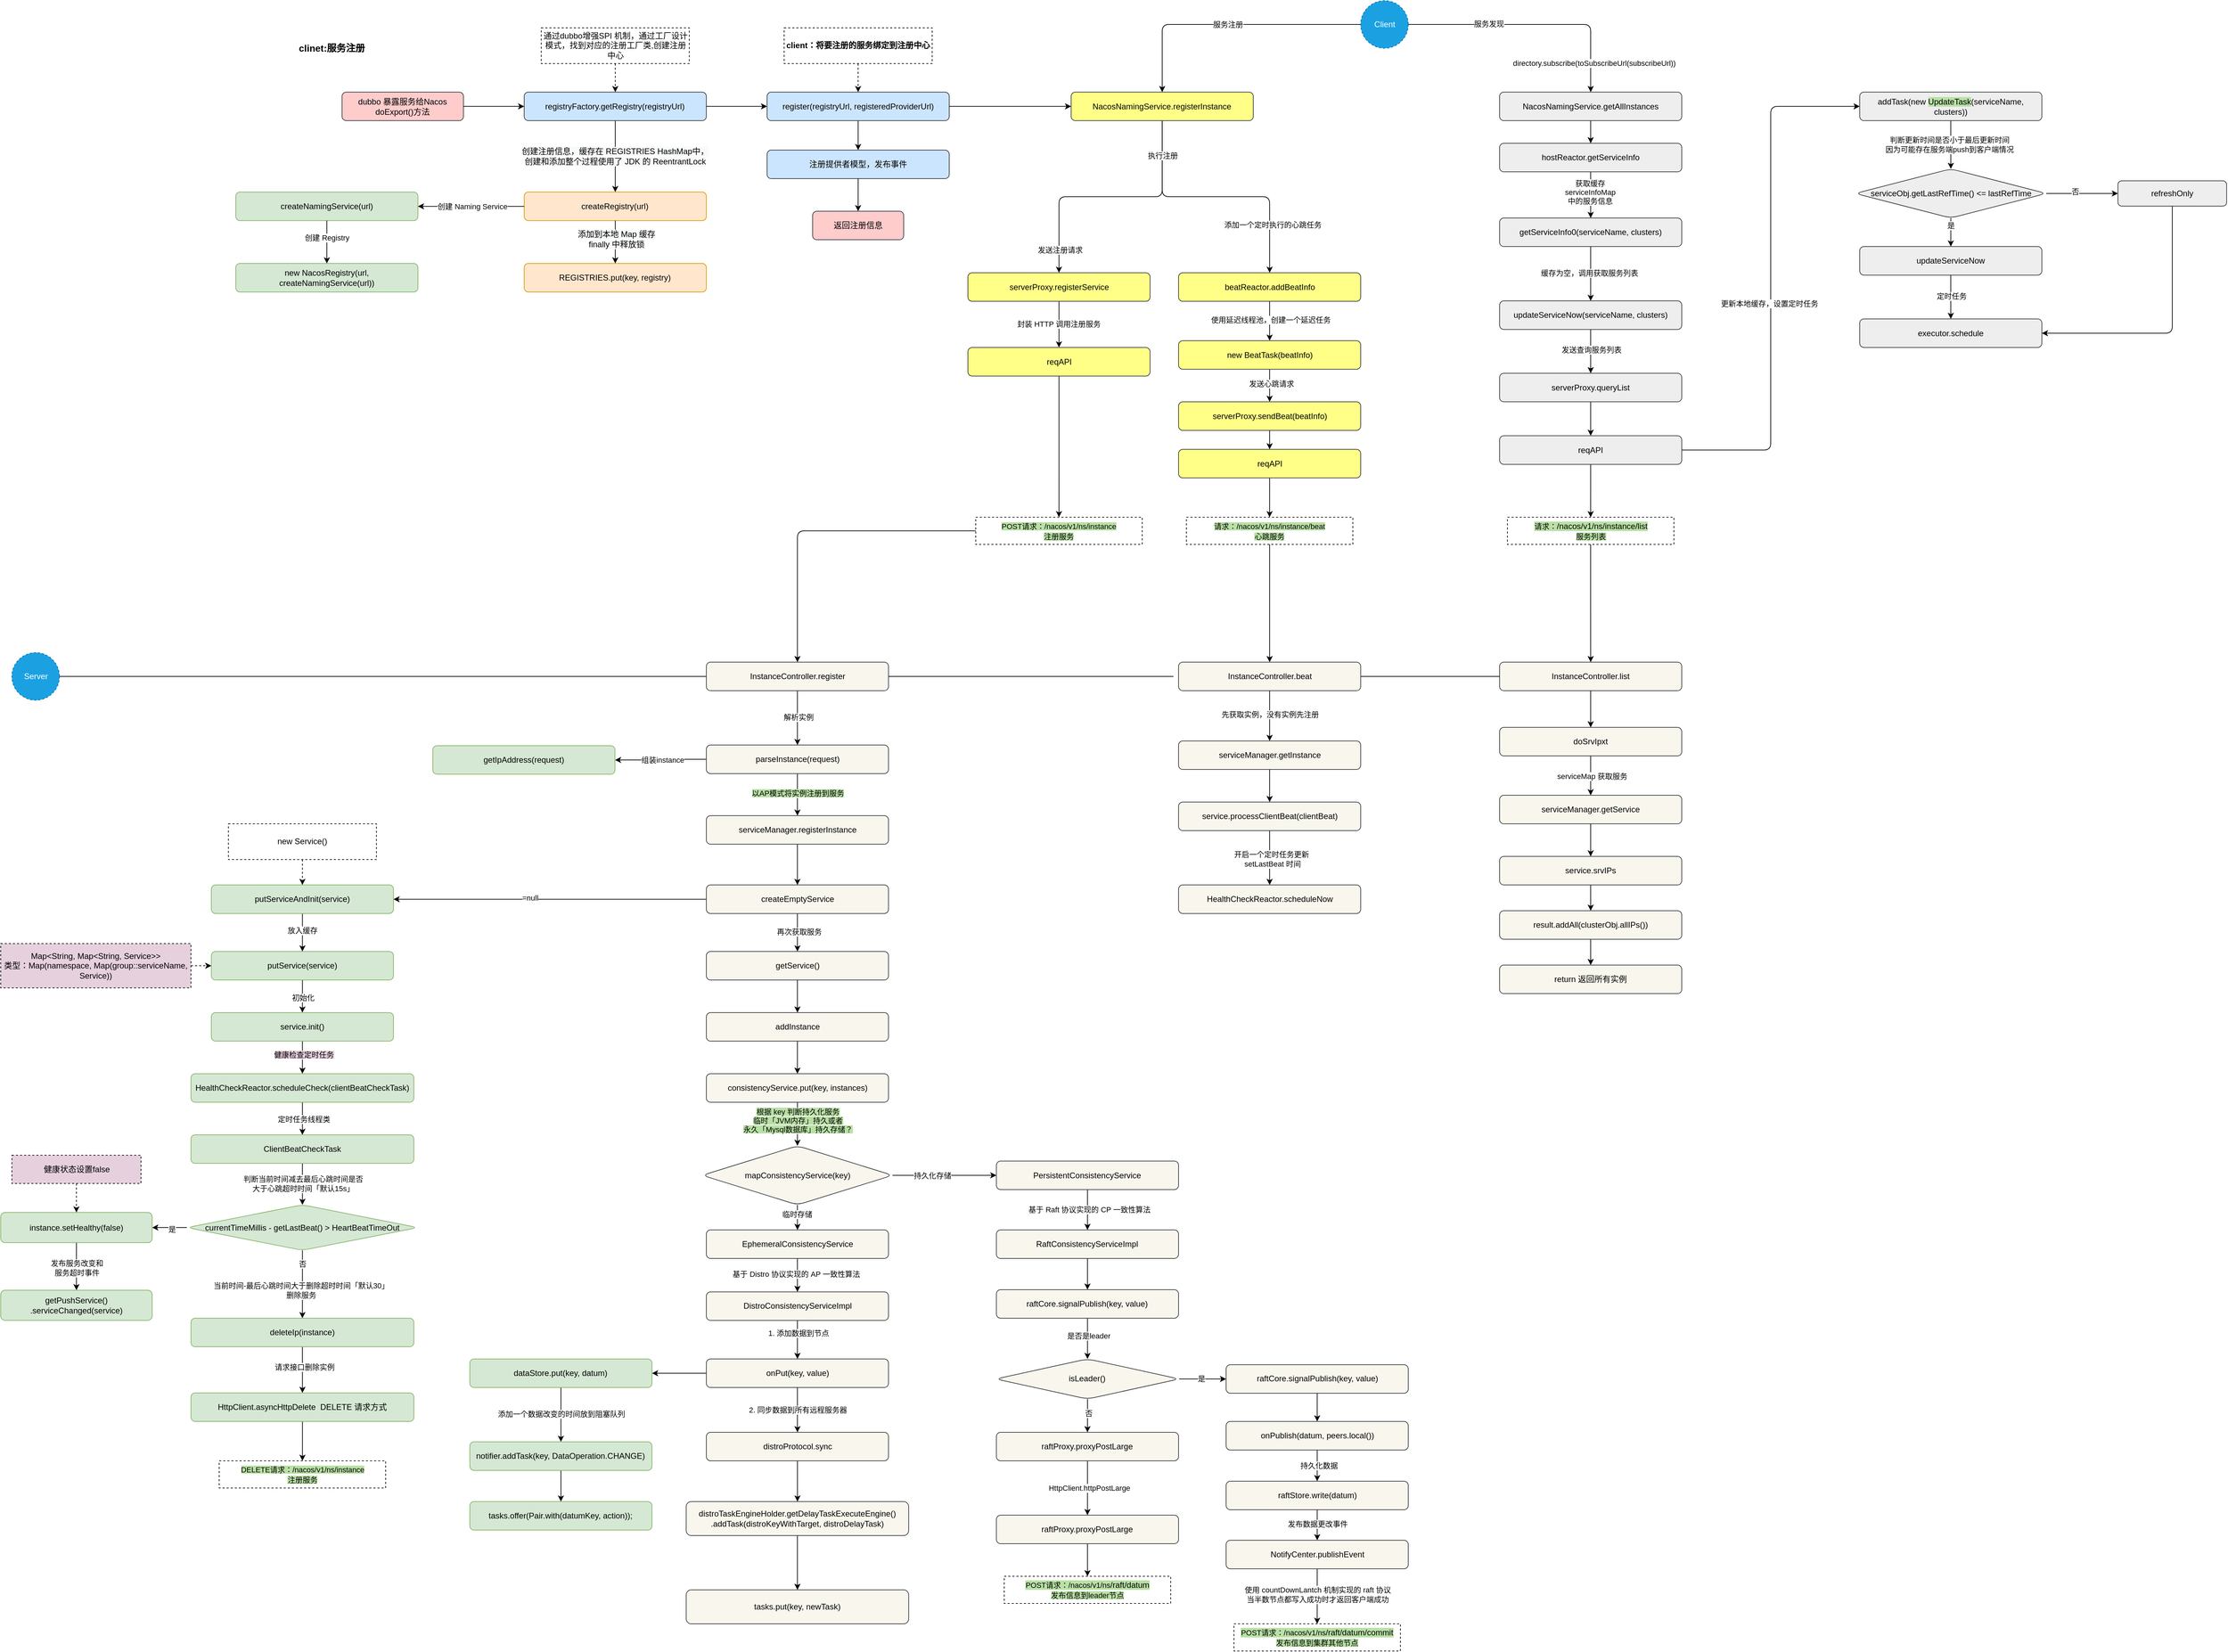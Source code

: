 <mxfile version="14.1.2" type="github">
  <diagram id="Wsj4afVeevuhm8IvAsYv" name="第 1 页">
    <mxGraphModel dx="6453" dy="2067" grid="1" gridSize="10" guides="1" tooltips="1" connect="1" arrows="1" fold="1" page="1" pageScale="1" pageWidth="3300" pageHeight="2339" math="0" shadow="0">
      <root>
        <mxCell id="0" />
        <mxCell id="1" parent="0" />
        <mxCell id="NISNzgCOaCl-4DxK-km3-28" value="注册提供者模型，发布事件" style="rounded=1;whiteSpace=wrap;html=1;strokeColor=#36393d;fillColor=#cce5ff;" vertex="1" parent="1">
          <mxGeometry x="801.915" y="250.001" width="268.085" height="42.051" as="geometry" />
        </mxCell>
        <mxCell id="NISNzgCOaCl-4DxK-km3-29" value="" style="edgeStyle=orthogonalEdgeStyle;rounded=1;orthogonalLoop=1;jettySize=auto;html=1;" edge="1" parent="1" source="NISNzgCOaCl-4DxK-km3-24" target="NISNzgCOaCl-4DxK-km3-28">
          <mxGeometry relative="1" as="geometry" />
        </mxCell>
        <mxCell id="NISNzgCOaCl-4DxK-km3-33" value="" style="edgeStyle=orthogonalEdgeStyle;rounded=1;orthogonalLoop=1;jettySize=auto;html=1;" edge="1" parent="1" source="NISNzgCOaCl-4DxK-km3-28" target="NISNzgCOaCl-4DxK-km3-32">
          <mxGeometry relative="1" as="geometry" />
        </mxCell>
        <mxCell id="NISNzgCOaCl-4DxK-km3-32" value="返回注册信息" style="rounded=1;whiteSpace=wrap;html=1;strokeColor=#36393d;fillColor=#ffcccc;" vertex="1" parent="1">
          <mxGeometry x="868.936" y="340.001" width="134.043" height="42.051" as="geometry" />
        </mxCell>
        <mxCell id="NISNzgCOaCl-4DxK-km3-1" value="dubbo 暴露服务给Nacos&lt;br&gt;doExport()方法" style="rounded=1;whiteSpace=wrap;html=1;strokeColor=#36393d;fillColor=#ffcccc;" vertex="1" parent="1">
          <mxGeometry x="176.383" y="164.615" width="178.723" height="42.051" as="geometry" />
        </mxCell>
        <mxCell id="NISNzgCOaCl-4DxK-km3-2" value="registryFactory.getRegistry(registryUrl)" style="rounded=1;whiteSpace=wrap;html=1;strokeColor=#36393d;fillColor=#cce5ff;" vertex="1" parent="1">
          <mxGeometry x="444.468" y="164.615" width="268.085" height="42.051" as="geometry" />
        </mxCell>
        <mxCell id="NISNzgCOaCl-4DxK-km3-3" value="" style="edgeStyle=orthogonalEdgeStyle;rounded=1;orthogonalLoop=1;jettySize=auto;html=1;" edge="1" parent="1" source="NISNzgCOaCl-4DxK-km3-1" target="NISNzgCOaCl-4DxK-km3-2">
          <mxGeometry x="20" y="70" as="geometry" />
        </mxCell>
        <mxCell id="NISNzgCOaCl-4DxK-km3-6" value="" style="edgeStyle=orthogonalEdgeStyle;rounded=1;orthogonalLoop=1;jettySize=auto;html=1;dashed=1;" edge="1" parent="1" source="NISNzgCOaCl-4DxK-km3-5" target="NISNzgCOaCl-4DxK-km3-2">
          <mxGeometry x="20" y="70" as="geometry" />
        </mxCell>
        <mxCell id="NISNzgCOaCl-4DxK-km3-5" value="通过dubbo增强SPI 机制，通过工厂设计模式，找到对应的注册工厂类,创建注册中心" style="text;html=1;fillColor=none;align=center;verticalAlign=middle;whiteSpace=wrap;rounded=0;strokeColor=#000000;dashed=1;" vertex="1" parent="1">
          <mxGeometry x="469.601" y="70" width="217.819" height="52.564" as="geometry" />
        </mxCell>
        <mxCell id="NISNzgCOaCl-4DxK-km3-7" value="createRegistry(url)" style="rounded=1;whiteSpace=wrap;html=1;strokeColor=#d79b00;fillColor=#ffe6cc;" vertex="1" parent="1">
          <mxGeometry x="444.468" y="311.795" width="268.085" height="42.051" as="geometry" />
        </mxCell>
        <mxCell id="NISNzgCOaCl-4DxK-km3-8" value="" style="edgeStyle=orthogonalEdgeStyle;rounded=1;orthogonalLoop=1;jettySize=auto;html=1;" edge="1" parent="1" source="NISNzgCOaCl-4DxK-km3-2" target="NISNzgCOaCl-4DxK-km3-7">
          <mxGeometry x="20" y="70" as="geometry" />
        </mxCell>
        <mxCell id="NISNzgCOaCl-4DxK-km3-22" value="&lt;span style=&quot;font-size: 12px ; background-color: rgb(248 , 249 , 250)&quot;&gt;创建注册信息，缓存在&amp;nbsp;REGISTRIES HashMap中，&lt;br&gt;创建和添加整个过程使用了 JDK 的&amp;nbsp;ReentrantLock&lt;/span&gt;" style="edgeLabel;html=1;align=center;verticalAlign=middle;resizable=0;points=[];" vertex="1" connectable="0" parent="NISNzgCOaCl-4DxK-km3-8">
          <mxGeometry x="-0.013" y="-1" relative="1" as="geometry">
            <mxPoint as="offset" />
          </mxGeometry>
        </mxCell>
        <mxCell id="NISNzgCOaCl-4DxK-km3-11" value="createNamingService(url)" style="rounded=1;whiteSpace=wrap;html=1;strokeColor=#82b366;fillColor=#d5e8d4;" vertex="1" parent="1">
          <mxGeometry x="20" y="311.795" width="268.085" height="42.051" as="geometry" />
        </mxCell>
        <mxCell id="NISNzgCOaCl-4DxK-km3-12" value="" style="edgeStyle=orthogonalEdgeStyle;rounded=1;orthogonalLoop=1;jettySize=auto;html=1;" edge="1" parent="1" source="NISNzgCOaCl-4DxK-km3-7" target="NISNzgCOaCl-4DxK-km3-11">
          <mxGeometry x="20" y="70" as="geometry" />
        </mxCell>
        <mxCell id="NISNzgCOaCl-4DxK-km3-13" value="创建 Naming Service" style="edgeLabel;html=1;align=center;verticalAlign=middle;resizable=0;points=[];" vertex="1" connectable="0" parent="NISNzgCOaCl-4DxK-km3-12">
          <mxGeometry x="-0.114" y="3" relative="1" as="geometry">
            <mxPoint x="-7.65" y="-3" as="offset" />
          </mxGeometry>
        </mxCell>
        <mxCell id="NISNzgCOaCl-4DxK-km3-14" value="new NacosRegistry(url, createNamingService(url))" style="rounded=1;whiteSpace=wrap;html=1;strokeColor=#82b366;fillColor=#d5e8d4;" vertex="1" parent="1">
          <mxGeometry x="20" y="416.923" width="268.085" height="42.051" as="geometry" />
        </mxCell>
        <mxCell id="NISNzgCOaCl-4DxK-km3-15" value="" style="edgeStyle=orthogonalEdgeStyle;rounded=1;orthogonalLoop=1;jettySize=auto;html=1;" edge="1" parent="1" source="NISNzgCOaCl-4DxK-km3-11" target="NISNzgCOaCl-4DxK-km3-14">
          <mxGeometry x="20" y="70" as="geometry" />
        </mxCell>
        <mxCell id="NISNzgCOaCl-4DxK-km3-16" value="创建 Registry" style="edgeLabel;html=1;align=center;verticalAlign=middle;resizable=0;points=[];" vertex="1" connectable="0" parent="NISNzgCOaCl-4DxK-km3-15">
          <mxGeometry x="-0.2" relative="1" as="geometry">
            <mxPoint as="offset" />
          </mxGeometry>
        </mxCell>
        <mxCell id="NISNzgCOaCl-4DxK-km3-17" value="REGISTRIES.put(key, registry)" style="rounded=1;whiteSpace=wrap;html=1;strokeColor=#d79b00;fillColor=#ffe6cc;" vertex="1" parent="1">
          <mxGeometry x="444.468" y="416.919" width="268.085" height="42.051" as="geometry" />
        </mxCell>
        <mxCell id="NISNzgCOaCl-4DxK-km3-18" value="" style="edgeStyle=orthogonalEdgeStyle;rounded=1;orthogonalLoop=1;jettySize=auto;html=1;" edge="1" parent="1" source="NISNzgCOaCl-4DxK-km3-7" target="NISNzgCOaCl-4DxK-km3-17">
          <mxGeometry x="20" y="70" as="geometry" />
        </mxCell>
        <mxCell id="NISNzgCOaCl-4DxK-km3-23" value="&lt;span style=&quot;font-size: 12px ; background-color: rgb(248 , 249 , 250)&quot;&gt;添加到本地 Map 缓存&lt;/span&gt;&lt;br style=&quot;font-size: 12px&quot;&gt;&lt;span style=&quot;font-size: 12px ; background-color: rgb(248 , 249 , 250)&quot;&gt;finally 中释放锁&lt;/span&gt;" style="edgeLabel;html=1;align=center;verticalAlign=middle;resizable=0;points=[];" vertex="1" connectable="0" parent="NISNzgCOaCl-4DxK-km3-18">
          <mxGeometry x="-0.166" y="1" relative="1" as="geometry">
            <mxPoint as="offset" />
          </mxGeometry>
        </mxCell>
        <mxCell id="NISNzgCOaCl-4DxK-km3-24" value="register(registryUrl, registeredProviderUrl)" style="rounded=1;whiteSpace=wrap;html=1;strokeColor=#36393d;fillColor=#cce5ff;" vertex="1" parent="1">
          <mxGeometry x="801.915" y="164.615" width="268.085" height="42.051" as="geometry" />
        </mxCell>
        <mxCell id="NISNzgCOaCl-4DxK-km3-25" value="" style="edgeStyle=orthogonalEdgeStyle;rounded=1;orthogonalLoop=1;jettySize=auto;html=1;" edge="1" parent="1" source="NISNzgCOaCl-4DxK-km3-2" target="NISNzgCOaCl-4DxK-km3-24">
          <mxGeometry x="20" y="70" as="geometry" />
        </mxCell>
        <mxCell id="NISNzgCOaCl-4DxK-km3-27" value="" style="edgeStyle=orthogonalEdgeStyle;rounded=1;orthogonalLoop=1;jettySize=auto;html=1;dashed=1;" edge="1" parent="1" source="NISNzgCOaCl-4DxK-km3-26" target="NISNzgCOaCl-4DxK-km3-24">
          <mxGeometry x="20" y="70" as="geometry" />
        </mxCell>
        <mxCell id="NISNzgCOaCl-4DxK-km3-26" value="&lt;b&gt;client：将要注册的服务绑定到注册中心&lt;/b&gt;" style="text;html=1;fillColor=none;align=center;verticalAlign=middle;whiteSpace=wrap;rounded=0;strokeColor=#000000;dashed=1;" vertex="1" parent="1">
          <mxGeometry x="827.048" y="70" width="217.819" height="52.564" as="geometry" />
        </mxCell>
        <mxCell id="NISNzgCOaCl-4DxK-km3-35" value="&lt;span style=&quot;font-size: 14px&quot;&gt;&lt;b&gt;clinet:服务注册&lt;/b&gt;&lt;/span&gt;" style="text;html=1;align=center;verticalAlign=middle;resizable=0;points=[];autosize=1;" vertex="1" parent="1">
          <mxGeometry x="106.117" y="90" width="110" height="20" as="geometry" />
        </mxCell>
        <mxCell id="NISNzgCOaCl-4DxK-km3-72" value="" style="edgeStyle=orthogonalEdgeStyle;rounded=1;orthogonalLoop=1;jettySize=auto;html=1;" edge="1" parent="1" source="NISNzgCOaCl-4DxK-km3-69" target="NISNzgCOaCl-4DxK-km3-71">
          <mxGeometry relative="1" as="geometry" />
        </mxCell>
        <mxCell id="NISNzgCOaCl-4DxK-km3-76" value="添加一个定时执行的心跳任务" style="edgeLabel;html=1;align=center;verticalAlign=middle;resizable=0;points=[];" vertex="1" connectable="0" parent="NISNzgCOaCl-4DxK-km3-72">
          <mxGeometry x="0.628" y="4" relative="1" as="geometry">
            <mxPoint as="offset" />
          </mxGeometry>
        </mxCell>
        <mxCell id="NISNzgCOaCl-4DxK-km3-75" style="edgeStyle=orthogonalEdgeStyle;rounded=1;orthogonalLoop=1;jettySize=auto;html=1;" edge="1" parent="1" source="NISNzgCOaCl-4DxK-km3-69" target="NISNzgCOaCl-4DxK-km3-74">
          <mxGeometry relative="1" as="geometry" />
        </mxCell>
        <mxCell id="NISNzgCOaCl-4DxK-km3-77" value="执行注册" style="edgeLabel;html=1;align=center;verticalAlign=middle;resizable=0;points=[];" vertex="1" connectable="0" parent="NISNzgCOaCl-4DxK-km3-75">
          <mxGeometry x="-0.722" relative="1" as="geometry">
            <mxPoint y="-1" as="offset" />
          </mxGeometry>
        </mxCell>
        <mxCell id="NISNzgCOaCl-4DxK-km3-89" value="发送注册请求" style="edgeLabel;html=1;align=center;verticalAlign=middle;resizable=0;points=[];" vertex="1" connectable="0" parent="NISNzgCOaCl-4DxK-km3-75">
          <mxGeometry x="0.816" y="1" relative="1" as="geometry">
            <mxPoint as="offset" />
          </mxGeometry>
        </mxCell>
        <mxCell id="NISNzgCOaCl-4DxK-km3-69" value="NacosNamingService.registerInstance" style="rounded=1;whiteSpace=wrap;html=1;strokeColor=#36393d;fillColor=#ffff88;" vertex="1" parent="1">
          <mxGeometry x="1249.41" y="164.615" width="268.085" height="42.051" as="geometry" />
        </mxCell>
        <mxCell id="NISNzgCOaCl-4DxK-km3-70" value="" style="edgeStyle=orthogonalEdgeStyle;rounded=1;orthogonalLoop=1;jettySize=auto;html=1;" edge="1" parent="1" source="NISNzgCOaCl-4DxK-km3-24" target="NISNzgCOaCl-4DxK-km3-69">
          <mxGeometry x="20" y="70" as="geometry" />
        </mxCell>
        <mxCell id="NISNzgCOaCl-4DxK-km3-84" value="" style="edgeStyle=orthogonalEdgeStyle;rounded=1;orthogonalLoop=1;jettySize=auto;html=1;" edge="1" parent="1" source="NISNzgCOaCl-4DxK-km3-71" target="NISNzgCOaCl-4DxK-km3-83">
          <mxGeometry relative="1" as="geometry" />
        </mxCell>
        <mxCell id="NISNzgCOaCl-4DxK-km3-85" value="使用延迟线程池，创建一个延迟任务" style="edgeLabel;html=1;align=center;verticalAlign=middle;resizable=0;points=[];" vertex="1" connectable="0" parent="NISNzgCOaCl-4DxK-km3-84">
          <mxGeometry x="-0.095" y="1" relative="1" as="geometry">
            <mxPoint y="1" as="offset" />
          </mxGeometry>
        </mxCell>
        <mxCell id="NISNzgCOaCl-4DxK-km3-71" value="beatReactor.addBeatInfo" style="rounded=1;whiteSpace=wrap;html=1;strokeColor=#36393d;fillColor=#ffff88;" vertex="1" parent="1">
          <mxGeometry x="1407.5" y="430.637" width="268.085" height="42.051" as="geometry" />
        </mxCell>
        <mxCell id="NISNzgCOaCl-4DxK-km3-79" value="" style="edgeStyle=orthogonalEdgeStyle;rounded=1;orthogonalLoop=1;jettySize=auto;html=1;" edge="1" parent="1" source="NISNzgCOaCl-4DxK-km3-74" target="NISNzgCOaCl-4DxK-km3-78">
          <mxGeometry relative="1" as="geometry" />
        </mxCell>
        <mxCell id="NISNzgCOaCl-4DxK-km3-80" value="&lt;span style=&quot;background-color: rgb(185 , 224 , 165)&quot;&gt;&lt;br&gt;&lt;/span&gt;" style="edgeLabel;html=1;align=center;verticalAlign=middle;resizable=0;points=[];" vertex="1" connectable="0" parent="NISNzgCOaCl-4DxK-km3-79">
          <mxGeometry x="-0.144" y="5" relative="1" as="geometry">
            <mxPoint x="-5" y="149.38" as="offset" />
          </mxGeometry>
        </mxCell>
        <mxCell id="NISNzgCOaCl-4DxK-km3-81" value="封装 HTTP 调用注册服务" style="edgeLabel;html=1;align=center;verticalAlign=middle;resizable=0;points=[];" vertex="1" connectable="0" parent="NISNzgCOaCl-4DxK-km3-79">
          <mxGeometry x="-0.059" y="-1" relative="1" as="geometry">
            <mxPoint y="1" as="offset" />
          </mxGeometry>
        </mxCell>
        <mxCell id="NISNzgCOaCl-4DxK-km3-74" value="serverProxy.registerService" style="rounded=1;whiteSpace=wrap;html=1;strokeColor=#36393d;fillColor=#ffff88;" vertex="1" parent="1">
          <mxGeometry x="1097.5" y="430.637" width="268.085" height="42.051" as="geometry" />
        </mxCell>
        <mxCell id="NISNzgCOaCl-4DxK-km3-82" style="edgeStyle=orthogonalEdgeStyle;rounded=1;orthogonalLoop=1;jettySize=auto;html=1;entryX=0.5;entryY=0;entryDx=0;entryDy=0;" edge="1" parent="1" source="NISNzgCOaCl-4DxK-km3-78" target="NISNzgCOaCl-4DxK-km3-95">
          <mxGeometry relative="1" as="geometry">
            <mxPoint x="1231.543" y="630.64" as="targetPoint" />
          </mxGeometry>
        </mxCell>
        <mxCell id="NISNzgCOaCl-4DxK-km3-78" value="reqAPI" style="rounded=1;whiteSpace=wrap;html=1;strokeColor=#36393d;fillColor=#ffff88;" vertex="1" parent="1">
          <mxGeometry x="1097.5" y="540.638" width="268.085" height="42.051" as="geometry" />
        </mxCell>
        <mxCell id="NISNzgCOaCl-4DxK-km3-87" value="" style="edgeStyle=orthogonalEdgeStyle;rounded=1;orthogonalLoop=1;jettySize=auto;html=1;" edge="1" parent="1" source="NISNzgCOaCl-4DxK-km3-83" target="NISNzgCOaCl-4DxK-km3-86">
          <mxGeometry relative="1" as="geometry" />
        </mxCell>
        <mxCell id="NISNzgCOaCl-4DxK-km3-88" value="发送心跳请求" style="edgeLabel;html=1;align=center;verticalAlign=middle;resizable=0;points=[];" vertex="1" connectable="0" parent="NISNzgCOaCl-4DxK-km3-87">
          <mxGeometry x="-0.144" y="2" relative="1" as="geometry">
            <mxPoint y="1" as="offset" />
          </mxGeometry>
        </mxCell>
        <mxCell id="NISNzgCOaCl-4DxK-km3-83" value="new BeatTask(beatInfo)" style="rounded=1;whiteSpace=wrap;html=1;strokeColor=#36393d;fillColor=#ffff88;" vertex="1" parent="1">
          <mxGeometry x="1407.5" y="530.638" width="268.085" height="42.051" as="geometry" />
        </mxCell>
        <mxCell id="NISNzgCOaCl-4DxK-km3-91" value="" style="edgeStyle=orthogonalEdgeStyle;rounded=1;orthogonalLoop=1;jettySize=auto;html=1;" edge="1" parent="1" source="NISNzgCOaCl-4DxK-km3-86" target="NISNzgCOaCl-4DxK-km3-90">
          <mxGeometry relative="1" as="geometry" />
        </mxCell>
        <mxCell id="NISNzgCOaCl-4DxK-km3-86" value="serverProxy.sendBeat(beatInfo)" style="rounded=1;whiteSpace=wrap;html=1;strokeColor=#36393d;fillColor=#ffff88;" vertex="1" parent="1">
          <mxGeometry x="1407.5" y="620.639" width="268.085" height="42.051" as="geometry" />
        </mxCell>
        <mxCell id="NISNzgCOaCl-4DxK-km3-94" value="" style="edgeStyle=orthogonalEdgeStyle;rounded=1;orthogonalLoop=1;jettySize=auto;html=1;" edge="1" parent="1" source="NISNzgCOaCl-4DxK-km3-90" target="NISNzgCOaCl-4DxK-km3-93">
          <mxGeometry relative="1" as="geometry" />
        </mxCell>
        <mxCell id="NISNzgCOaCl-4DxK-km3-90" value="reqAPI" style="rounded=1;whiteSpace=wrap;html=1;strokeColor=#36393d;fillColor=#ffff88;" vertex="1" parent="1">
          <mxGeometry x="1407.5" y="690.641" width="268.085" height="42.051" as="geometry" />
        </mxCell>
        <mxCell id="NISNzgCOaCl-4DxK-km3-159" style="edgeStyle=orthogonalEdgeStyle;rounded=1;orthogonalLoop=1;jettySize=auto;html=1;endArrow=classic;endFill=1;entryX=0.5;entryY=0;entryDx=0;entryDy=0;" edge="1" parent="1" source="NISNzgCOaCl-4DxK-km3-93" target="NISNzgCOaCl-4DxK-km3-155">
          <mxGeometry relative="1" as="geometry">
            <mxPoint x="1542" y="1140" as="targetPoint" />
          </mxGeometry>
        </mxCell>
        <mxCell id="NISNzgCOaCl-4DxK-km3-93" value="&lt;span style=&quot;font-size: 11px ; background-color: rgb(185 , 224 , 165)&quot;&gt;请求：/nacos/v1/ns/instance&lt;/span&gt;&lt;span style=&quot;background-color: rgb(185 , 224 , 165) ; font-size: 11px&quot;&gt;/beat&lt;br&gt;心跳服务&lt;/span&gt;&lt;span style=&quot;font-size: 11px ; background-color: rgb(185 , 224 , 165)&quot;&gt;&lt;br&gt;&lt;/span&gt;" style="text;html=1;fillColor=none;align=center;verticalAlign=middle;whiteSpace=wrap;rounded=0;dashed=1;strokeColor=#000000;" vertex="1" parent="1">
          <mxGeometry x="1419.04" y="790.64" width="245" height="40" as="geometry" />
        </mxCell>
        <mxCell id="NISNzgCOaCl-4DxK-km3-158" style="edgeStyle=orthogonalEdgeStyle;rounded=1;orthogonalLoop=1;jettySize=auto;html=1;entryX=0.5;entryY=0;entryDx=0;entryDy=0;endArrow=classic;endFill=1;" edge="1" parent="1" source="NISNzgCOaCl-4DxK-km3-95" target="NISNzgCOaCl-4DxK-km3-154">
          <mxGeometry relative="1" as="geometry" />
        </mxCell>
        <mxCell id="NISNzgCOaCl-4DxK-km3-95" value="&lt;span style=&quot;font-size: 11px ; background-color: rgb(185 , 224 , 165)&quot;&gt;POST请求：/nacos/v1/ns/instance&lt;/span&gt;&lt;br style=&quot;font-size: 11px ; background-color: rgb(185 , 224 , 165)&quot;&gt;&lt;span style=&quot;font-size: 11px ; background-color: rgb(185 , 224 , 165)&quot;&gt;注册服务&lt;/span&gt;&lt;span style=&quot;font-size: 11px ; background-color: rgb(185 , 224 , 165)&quot;&gt;&lt;br&gt;&lt;/span&gt;" style="text;html=1;fillColor=none;align=center;verticalAlign=middle;whiteSpace=wrap;rounded=0;dashed=1;strokeColor=#000000;" vertex="1" parent="1">
          <mxGeometry x="1109.04" y="790.64" width="245" height="40" as="geometry" />
        </mxCell>
        <mxCell id="NISNzgCOaCl-4DxK-km3-97" value="服务注册" style="edgeStyle=orthogonalEdgeStyle;rounded=1;orthogonalLoop=1;jettySize=auto;html=1;" edge="1" parent="1" source="NISNzgCOaCl-4DxK-km3-96" target="NISNzgCOaCl-4DxK-km3-69">
          <mxGeometry relative="1" as="geometry" />
        </mxCell>
        <mxCell id="NISNzgCOaCl-4DxK-km3-99" style="edgeStyle=orthogonalEdgeStyle;rounded=1;orthogonalLoop=1;jettySize=auto;html=1;" edge="1" parent="1" source="NISNzgCOaCl-4DxK-km3-96" target="NISNzgCOaCl-4DxK-km3-98">
          <mxGeometry relative="1" as="geometry" />
        </mxCell>
        <mxCell id="NISNzgCOaCl-4DxK-km3-100" value="服务发现" style="edgeLabel;html=1;align=center;verticalAlign=middle;resizable=0;points=[];" vertex="1" connectable="0" parent="NISNzgCOaCl-4DxK-km3-99">
          <mxGeometry x="-0.357" y="1" relative="1" as="geometry">
            <mxPoint as="offset" />
          </mxGeometry>
        </mxCell>
        <mxCell id="NISNzgCOaCl-4DxK-km3-101" value="directory.subscribe(toSubscribeUrl(subscribeUrl))" style="edgeLabel;html=1;align=center;verticalAlign=middle;resizable=0;points=[];" vertex="1" connectable="0" parent="NISNzgCOaCl-4DxK-km3-99">
          <mxGeometry x="0.685" y="5" relative="1" as="geometry">
            <mxPoint y="15.71" as="offset" />
          </mxGeometry>
        </mxCell>
        <mxCell id="NISNzgCOaCl-4DxK-km3-96" value="Client" style="ellipse;whiteSpace=wrap;html=1;aspect=fixed;rounded=0;dashed=1;strokeColor=#006EAF;fillColor=#1ba1e2;fontColor=#ffffff;" vertex="1" parent="1">
          <mxGeometry x="1675.59" y="30" width="70" height="70" as="geometry" />
        </mxCell>
        <mxCell id="NISNzgCOaCl-4DxK-km3-103" value="" style="edgeStyle=orthogonalEdgeStyle;rounded=1;orthogonalLoop=1;jettySize=auto;html=1;" edge="1" parent="1" source="NISNzgCOaCl-4DxK-km3-98" target="NISNzgCOaCl-4DxK-km3-102">
          <mxGeometry relative="1" as="geometry" />
        </mxCell>
        <mxCell id="NISNzgCOaCl-4DxK-km3-98" value="NacosNamingService.getAllInstances" style="rounded=1;whiteSpace=wrap;html=1;fillColor=#eeeeee;strokeColor=#36393d;" vertex="1" parent="1">
          <mxGeometry x="1880.0" y="164.615" width="268.085" height="42.051" as="geometry" />
        </mxCell>
        <mxCell id="NISNzgCOaCl-4DxK-km3-105" value="" style="edgeStyle=orthogonalEdgeStyle;rounded=1;orthogonalLoop=1;jettySize=auto;html=1;" edge="1" parent="1" source="NISNzgCOaCl-4DxK-km3-102" target="NISNzgCOaCl-4DxK-km3-104">
          <mxGeometry relative="1" as="geometry" />
        </mxCell>
        <mxCell id="NISNzgCOaCl-4DxK-km3-106" value="获取缓存&lt;br&gt;serviceInfoMap&lt;br&gt;中的服务信息" style="edgeLabel;html=1;align=center;verticalAlign=middle;resizable=0;points=[];" vertex="1" connectable="0" parent="NISNzgCOaCl-4DxK-km3-105">
          <mxGeometry x="-0.144" y="-1" relative="1" as="geometry">
            <mxPoint y="1" as="offset" />
          </mxGeometry>
        </mxCell>
        <mxCell id="NISNzgCOaCl-4DxK-km3-102" value="hostReactor.getServiceInfo" style="rounded=1;whiteSpace=wrap;html=1;fillColor=#eeeeee;strokeColor=#36393d;" vertex="1" parent="1">
          <mxGeometry x="1880.0" y="239.997" width="268.085" height="42.051" as="geometry" />
        </mxCell>
        <mxCell id="NISNzgCOaCl-4DxK-km3-108" value="" style="edgeStyle=orthogonalEdgeStyle;rounded=1;orthogonalLoop=1;jettySize=auto;html=1;" edge="1" parent="1" source="NISNzgCOaCl-4DxK-km3-104" target="NISNzgCOaCl-4DxK-km3-107">
          <mxGeometry relative="1" as="geometry" />
        </mxCell>
        <mxCell id="NISNzgCOaCl-4DxK-km3-109" value="缓存为空，调用获取服务列表" style="edgeLabel;html=1;align=center;verticalAlign=middle;resizable=0;points=[];" vertex="1" connectable="0" parent="NISNzgCOaCl-4DxK-km3-108">
          <mxGeometry x="-0.058" y="-2" relative="1" as="geometry">
            <mxPoint y="1" as="offset" />
          </mxGeometry>
        </mxCell>
        <mxCell id="NISNzgCOaCl-4DxK-km3-104" value="getServiceInfo0(serviceName, clusters)" style="rounded=1;whiteSpace=wrap;html=1;fillColor=#eeeeee;strokeColor=#36393d;" vertex="1" parent="1">
          <mxGeometry x="1880.0" y="349.998" width="268.085" height="42.051" as="geometry" />
        </mxCell>
        <mxCell id="NISNzgCOaCl-4DxK-km3-112" value="" style="edgeStyle=orthogonalEdgeStyle;rounded=1;orthogonalLoop=1;jettySize=auto;html=1;" edge="1" parent="1" source="NISNzgCOaCl-4DxK-km3-107" target="NISNzgCOaCl-4DxK-km3-111">
          <mxGeometry relative="1" as="geometry" />
        </mxCell>
        <mxCell id="NISNzgCOaCl-4DxK-km3-113" value="发送查询服务列表" style="edgeLabel;html=1;align=center;verticalAlign=middle;resizable=0;points=[];" vertex="1" connectable="0" parent="NISNzgCOaCl-4DxK-km3-112">
          <mxGeometry x="-0.073" y="1" relative="1" as="geometry">
            <mxPoint as="offset" />
          </mxGeometry>
        </mxCell>
        <mxCell id="NISNzgCOaCl-4DxK-km3-107" value="updateServiceNow(serviceName, clusters)" style="rounded=1;whiteSpace=wrap;html=1;fillColor=#eeeeee;strokeColor=#36393d;" vertex="1" parent="1">
          <mxGeometry x="1880.0" y="472.049" width="268.085" height="42.051" as="geometry" />
        </mxCell>
        <mxCell id="NISNzgCOaCl-4DxK-km3-141" style="edgeStyle=orthogonalEdgeStyle;rounded=1;orthogonalLoop=1;jettySize=auto;html=1;" edge="1" parent="1" source="NISNzgCOaCl-4DxK-km3-110" target="NISNzgCOaCl-4DxK-km3-139">
          <mxGeometry relative="1" as="geometry" />
        </mxCell>
        <mxCell id="NISNzgCOaCl-4DxK-km3-110" value="&lt;span style=&quot;background-color: rgb(185 , 224 , 165)&quot;&gt;&lt;span style=&quot;font-size: 11px&quot;&gt;请求：&lt;/span&gt;/nacos/v1/ns/instance/list&lt;/span&gt;&lt;span style=&quot;font-size: 11px&quot;&gt;&lt;span style=&quot;background-color: rgb(185 , 224 , 165)&quot;&gt;&lt;br&gt;服务列表&lt;/span&gt;&lt;/span&gt;&lt;span style=&quot;font-size: 11px ; background-color: rgb(185 , 224 , 165)&quot;&gt;&lt;br&gt;&lt;/span&gt;" style="text;html=1;fillColor=none;align=center;verticalAlign=middle;whiteSpace=wrap;rounded=0;dashed=1;strokeColor=#000000;" vertex="1" parent="1">
          <mxGeometry x="1891.54" y="790.64" width="245" height="40" as="geometry" />
        </mxCell>
        <mxCell id="NISNzgCOaCl-4DxK-km3-118" value="" style="edgeStyle=orthogonalEdgeStyle;rounded=1;orthogonalLoop=1;jettySize=auto;html=1;" edge="1" parent="1" source="NISNzgCOaCl-4DxK-km3-111" target="NISNzgCOaCl-4DxK-km3-117">
          <mxGeometry relative="1" as="geometry" />
        </mxCell>
        <mxCell id="NISNzgCOaCl-4DxK-km3-111" value="serverProxy.queryList" style="rounded=1;whiteSpace=wrap;html=1;fillColor=#eeeeee;strokeColor=#36393d;" vertex="1" parent="1">
          <mxGeometry x="1880.0" y="578.591" width="268.085" height="42.051" as="geometry" />
        </mxCell>
        <mxCell id="NISNzgCOaCl-4DxK-km3-119" value="" style="edgeStyle=orthogonalEdgeStyle;rounded=1;orthogonalLoop=1;jettySize=auto;html=1;" edge="1" parent="1" source="NISNzgCOaCl-4DxK-km3-117" target="NISNzgCOaCl-4DxK-km3-110">
          <mxGeometry relative="1" as="geometry" />
        </mxCell>
        <mxCell id="NISNzgCOaCl-4DxK-km3-121" value="" style="edgeStyle=orthogonalEdgeStyle;rounded=1;orthogonalLoop=1;jettySize=auto;html=1;entryX=0;entryY=0.5;entryDx=0;entryDy=0;" edge="1" parent="1" source="NISNzgCOaCl-4DxK-km3-117" target="NISNzgCOaCl-4DxK-km3-120">
          <mxGeometry relative="1" as="geometry" />
        </mxCell>
        <mxCell id="NISNzgCOaCl-4DxK-km3-122" value="更新本地缓存，设置定时任务" style="edgeLabel;html=1;align=center;verticalAlign=middle;resizable=0;points=[];" vertex="1" connectable="0" parent="NISNzgCOaCl-4DxK-km3-121">
          <mxGeometry x="-0.098" y="1" relative="1" as="geometry">
            <mxPoint x="-1" as="offset" />
          </mxGeometry>
        </mxCell>
        <mxCell id="NISNzgCOaCl-4DxK-km3-117" value="reqAPI" style="rounded=1;whiteSpace=wrap;html=1;fillColor=#eeeeee;strokeColor=#36393d;" vertex="1" parent="1">
          <mxGeometry x="1880.0" y="670.642" width="268.085" height="42.051" as="geometry" />
        </mxCell>
        <mxCell id="NISNzgCOaCl-4DxK-km3-126" value="" style="edgeStyle=orthogonalEdgeStyle;rounded=1;orthogonalLoop=1;jettySize=auto;html=1;" edge="1" parent="1" source="NISNzgCOaCl-4DxK-km3-120" target="NISNzgCOaCl-4DxK-km3-125">
          <mxGeometry relative="1" as="geometry" />
        </mxCell>
        <mxCell id="NISNzgCOaCl-4DxK-km3-127" value="判断更新时间是否小于最后更新时间&lt;br&gt;因为可能存在服务端push到客户端情况" style="edgeLabel;html=1;align=center;verticalAlign=middle;resizable=0;points=[];" vertex="1" connectable="0" parent="NISNzgCOaCl-4DxK-km3-126">
          <mxGeometry x="-0.017" y="-2" relative="1" as="geometry">
            <mxPoint as="offset" />
          </mxGeometry>
        </mxCell>
        <mxCell id="NISNzgCOaCl-4DxK-km3-120" value="addTask(new &lt;span style=&quot;background-color: rgb(185 , 224 , 165)&quot;&gt;UpdateTask&lt;/span&gt;(serviceName, clusters))" style="rounded=1;whiteSpace=wrap;html=1;fillColor=#eeeeee;strokeColor=#36393d;" vertex="1" parent="1">
          <mxGeometry x="2409.995" y="164.612" width="268.085" height="42.051" as="geometry" />
        </mxCell>
        <mxCell id="NISNzgCOaCl-4DxK-km3-129" value="" style="edgeStyle=orthogonalEdgeStyle;rounded=1;orthogonalLoop=1;jettySize=auto;html=1;" edge="1" parent="1" source="NISNzgCOaCl-4DxK-km3-125" target="NISNzgCOaCl-4DxK-km3-128">
          <mxGeometry relative="1" as="geometry" />
        </mxCell>
        <mxCell id="NISNzgCOaCl-4DxK-km3-130" value="否" style="edgeLabel;html=1;align=center;verticalAlign=middle;resizable=0;points=[];" vertex="1" connectable="0" parent="NISNzgCOaCl-4DxK-km3-129">
          <mxGeometry x="-0.194" y="3" relative="1" as="geometry">
            <mxPoint as="offset" />
          </mxGeometry>
        </mxCell>
        <mxCell id="NISNzgCOaCl-4DxK-km3-132" value="" style="edgeStyle=orthogonalEdgeStyle;rounded=1;orthogonalLoop=1;jettySize=auto;html=1;" edge="1" parent="1" source="NISNzgCOaCl-4DxK-km3-125" target="NISNzgCOaCl-4DxK-km3-131">
          <mxGeometry relative="1" as="geometry" />
        </mxCell>
        <mxCell id="NISNzgCOaCl-4DxK-km3-133" value="是" style="edgeLabel;html=1;align=center;verticalAlign=middle;resizable=0;points=[];" vertex="1" connectable="0" parent="NISNzgCOaCl-4DxK-km3-132">
          <mxGeometry x="-0.094" y="3" relative="1" as="geometry">
            <mxPoint x="-3.02" y="-7.79" as="offset" />
          </mxGeometry>
        </mxCell>
        <mxCell id="NISNzgCOaCl-4DxK-km3-125" value="serviceObj.getLastRefTime() &amp;lt;= lastRefTime" style="rhombus;whiteSpace=wrap;html=1;rounded=1;strokeColor=#36393d;fillColor=#eeeeee;" vertex="1" parent="1">
          <mxGeometry x="2403.56" y="277.69" width="280.96" height="72.31" as="geometry" />
        </mxCell>
        <mxCell id="NISNzgCOaCl-4DxK-km3-136" style="edgeStyle=orthogonalEdgeStyle;rounded=1;orthogonalLoop=1;jettySize=auto;html=1;entryX=1;entryY=0.5;entryDx=0;entryDy=0;exitX=0.5;exitY=1;exitDx=0;exitDy=0;" edge="1" parent="1" source="NISNzgCOaCl-4DxK-km3-128" target="NISNzgCOaCl-4DxK-km3-134">
          <mxGeometry relative="1" as="geometry">
            <Array as="points">
              <mxPoint x="2870" y="520" />
            </Array>
          </mxGeometry>
        </mxCell>
        <mxCell id="NISNzgCOaCl-4DxK-km3-128" value="refreshOnly" style="rounded=1;whiteSpace=wrap;html=1;fillColor=#eeeeee;strokeColor=#36393d;" vertex="1" parent="1">
          <mxGeometry x="2790" y="295.26" width="160" height="37.18" as="geometry" />
        </mxCell>
        <mxCell id="NISNzgCOaCl-4DxK-km3-135" value="" style="edgeStyle=orthogonalEdgeStyle;rounded=1;orthogonalLoop=1;jettySize=auto;html=1;" edge="1" parent="1" source="NISNzgCOaCl-4DxK-km3-131" target="NISNzgCOaCl-4DxK-km3-134">
          <mxGeometry relative="1" as="geometry" />
        </mxCell>
        <mxCell id="NISNzgCOaCl-4DxK-km3-137" value="定时任务" style="edgeLabel;html=1;align=center;verticalAlign=middle;resizable=0;points=[];" vertex="1" connectable="0" parent="NISNzgCOaCl-4DxK-km3-135">
          <mxGeometry x="-0.038" y="1" relative="1" as="geometry">
            <mxPoint as="offset" />
          </mxGeometry>
        </mxCell>
        <mxCell id="NISNzgCOaCl-4DxK-km3-131" value="updateServiceNow" style="rounded=1;whiteSpace=wrap;html=1;fillColor=#eeeeee;strokeColor=#36393d;" vertex="1" parent="1">
          <mxGeometry x="2409.995" y="392.052" width="268.085" height="42.051" as="geometry" />
        </mxCell>
        <mxCell id="NISNzgCOaCl-4DxK-km3-134" value="executor.schedule" style="rounded=1;whiteSpace=wrap;html=1;fillColor=#eeeeee;strokeColor=#36393d;" vertex="1" parent="1">
          <mxGeometry x="2409.995" y="498.582" width="268.085" height="42.051" as="geometry" />
        </mxCell>
        <mxCell id="NISNzgCOaCl-4DxK-km3-140" style="edgeStyle=orthogonalEdgeStyle;rounded=1;orthogonalLoop=1;jettySize=auto;html=1;endArrow=none;endFill=0;entryX=0;entryY=0.5;entryDx=0;entryDy=0;" edge="1" parent="1" source="NISNzgCOaCl-4DxK-km3-138" target="NISNzgCOaCl-4DxK-km3-154">
          <mxGeometry relative="1" as="geometry">
            <mxPoint x="930" y="1025" as="targetPoint" />
          </mxGeometry>
        </mxCell>
        <mxCell id="NISNzgCOaCl-4DxK-km3-138" value="Server" style="ellipse;whiteSpace=wrap;html=1;aspect=fixed;rounded=0;dashed=1;strokeColor=#006EAF;fillColor=#1ba1e2;fontColor=#ffffff;" vertex="1" parent="1">
          <mxGeometry x="-309.5" y="990" width="70" height="70" as="geometry" />
        </mxCell>
        <mxCell id="NISNzgCOaCl-4DxK-km3-143" value="" style="edgeStyle=orthogonalEdgeStyle;rounded=1;orthogonalLoop=1;jettySize=auto;html=1;" edge="1" parent="1" source="NISNzgCOaCl-4DxK-km3-139" target="NISNzgCOaCl-4DxK-km3-142">
          <mxGeometry relative="1" as="geometry" />
        </mxCell>
        <mxCell id="NISNzgCOaCl-4DxK-km3-139" value="InstanceController.list" style="rounded=1;whiteSpace=wrap;html=1;fillColor=#f9f7ed;strokeColor=#36393d;" vertex="1" parent="1">
          <mxGeometry x="1880.0" y="1003.979" width="268.085" height="42.051" as="geometry" />
        </mxCell>
        <mxCell id="NISNzgCOaCl-4DxK-km3-145" value="" style="edgeStyle=orthogonalEdgeStyle;rounded=1;orthogonalLoop=1;jettySize=auto;html=1;" edge="1" parent="1" source="NISNzgCOaCl-4DxK-km3-142" target="NISNzgCOaCl-4DxK-km3-144">
          <mxGeometry relative="1" as="geometry" />
        </mxCell>
        <mxCell id="NISNzgCOaCl-4DxK-km3-146" value="serviceMap 获取服务" style="edgeLabel;html=1;align=center;verticalAlign=middle;resizable=0;points=[];" vertex="1" connectable="0" parent="NISNzgCOaCl-4DxK-km3-145">
          <mxGeometry x="-0.023" y="2" relative="1" as="geometry">
            <mxPoint y="1" as="offset" />
          </mxGeometry>
        </mxCell>
        <mxCell id="NISNzgCOaCl-4DxK-km3-142" value="doSrvIpxt" style="rounded=1;whiteSpace=wrap;html=1;fillColor=#f9f7ed;strokeColor=#36393d;" vertex="1" parent="1">
          <mxGeometry x="1880.0" y="1100.001" width="268.085" height="42.051" as="geometry" />
        </mxCell>
        <mxCell id="NISNzgCOaCl-4DxK-km3-148" value="" style="edgeStyle=orthogonalEdgeStyle;rounded=1;orthogonalLoop=1;jettySize=auto;html=1;" edge="1" parent="1" source="NISNzgCOaCl-4DxK-km3-144" target="NISNzgCOaCl-4DxK-km3-147">
          <mxGeometry relative="1" as="geometry" />
        </mxCell>
        <mxCell id="NISNzgCOaCl-4DxK-km3-144" value="serviceManager.getService" style="rounded=1;whiteSpace=wrap;html=1;fillColor=#f9f7ed;strokeColor=#36393d;" vertex="1" parent="1">
          <mxGeometry x="1880.0" y="1200.002" width="268.085" height="42.051" as="geometry" />
        </mxCell>
        <mxCell id="NISNzgCOaCl-4DxK-km3-151" value="" style="edgeStyle=orthogonalEdgeStyle;rounded=1;orthogonalLoop=1;jettySize=auto;html=1;" edge="1" parent="1" source="NISNzgCOaCl-4DxK-km3-147" target="NISNzgCOaCl-4DxK-km3-150">
          <mxGeometry relative="1" as="geometry" />
        </mxCell>
        <mxCell id="NISNzgCOaCl-4DxK-km3-147" value="service.srvIPs" style="rounded=1;whiteSpace=wrap;html=1;fillColor=#f9f7ed;strokeColor=#36393d;" vertex="1" parent="1">
          <mxGeometry x="1880.0" y="1290.003" width="268.085" height="42.051" as="geometry" />
        </mxCell>
        <mxCell id="NISNzgCOaCl-4DxK-km3-153" value="" style="edgeStyle=orthogonalEdgeStyle;rounded=1;orthogonalLoop=1;jettySize=auto;html=1;" edge="1" parent="1" source="NISNzgCOaCl-4DxK-km3-150" target="NISNzgCOaCl-4DxK-km3-152">
          <mxGeometry relative="1" as="geometry" />
        </mxCell>
        <mxCell id="NISNzgCOaCl-4DxK-km3-150" value="result.addAll(clusterObj.allIPs())" style="rounded=1;whiteSpace=wrap;html=1;fillColor=#f9f7ed;strokeColor=#36393d;" vertex="1" parent="1">
          <mxGeometry x="1880.0" y="1370.004" width="268.085" height="42.051" as="geometry" />
        </mxCell>
        <mxCell id="NISNzgCOaCl-4DxK-km3-152" value="return 返回所有实例" style="rounded=1;whiteSpace=wrap;html=1;fillColor=#f9f7ed;strokeColor=#36393d;" vertex="1" parent="1">
          <mxGeometry x="1880.0" y="1449.996" width="268.085" height="42.051" as="geometry" />
        </mxCell>
        <mxCell id="NISNzgCOaCl-4DxK-km3-157" style="edgeStyle=orthogonalEdgeStyle;rounded=1;orthogonalLoop=1;jettySize=auto;html=1;exitX=1;exitY=0.5;exitDx=0;exitDy=0;endArrow=none;endFill=0;" edge="1" parent="1" source="NISNzgCOaCl-4DxK-km3-154">
          <mxGeometry relative="1" as="geometry">
            <mxPoint x="1400" y="1025" as="targetPoint" />
          </mxGeometry>
        </mxCell>
        <mxCell id="NISNzgCOaCl-4DxK-km3-163" value="" style="edgeStyle=orthogonalEdgeStyle;rounded=1;orthogonalLoop=1;jettySize=auto;html=1;endArrow=classic;endFill=1;" edge="1" parent="1" source="NISNzgCOaCl-4DxK-km3-154" target="NISNzgCOaCl-4DxK-km3-162">
          <mxGeometry relative="1" as="geometry" />
        </mxCell>
        <mxCell id="NISNzgCOaCl-4DxK-km3-164" value="解析实例" style="edgeLabel;html=1;align=center;verticalAlign=middle;resizable=0;points=[];" vertex="1" connectable="0" parent="NISNzgCOaCl-4DxK-km3-163">
          <mxGeometry x="-0.015" y="1" relative="1" as="geometry">
            <mxPoint y="-1" as="offset" />
          </mxGeometry>
        </mxCell>
        <mxCell id="NISNzgCOaCl-4DxK-km3-154" value="InstanceController.register" style="rounded=1;whiteSpace=wrap;html=1;fillColor=#f9f7ed;strokeColor=#36393d;" vertex="1" parent="1">
          <mxGeometry x="712.55" y="1003.979" width="268.085" height="42.051" as="geometry" />
        </mxCell>
        <mxCell id="NISNzgCOaCl-4DxK-km3-156" style="edgeStyle=orthogonalEdgeStyle;rounded=1;orthogonalLoop=1;jettySize=auto;html=1;entryX=0;entryY=0.5;entryDx=0;entryDy=0;endArrow=none;endFill=0;" edge="1" parent="1" source="NISNzgCOaCl-4DxK-km3-155" target="NISNzgCOaCl-4DxK-km3-139">
          <mxGeometry relative="1" as="geometry" />
        </mxCell>
        <mxCell id="NISNzgCOaCl-4DxK-km3-285" value="" style="edgeStyle=orthogonalEdgeStyle;rounded=1;orthogonalLoop=1;jettySize=auto;html=1;endArrow=classic;endFill=1;" edge="1" parent="1" source="NISNzgCOaCl-4DxK-km3-155" target="NISNzgCOaCl-4DxK-km3-284">
          <mxGeometry relative="1" as="geometry" />
        </mxCell>
        <mxCell id="NISNzgCOaCl-4DxK-km3-286" value="先获取实例，没有实例先注册" style="edgeLabel;html=1;align=center;verticalAlign=middle;resizable=0;points=[];" vertex="1" connectable="0" parent="NISNzgCOaCl-4DxK-km3-285">
          <mxGeometry x="-0.07" relative="1" as="geometry">
            <mxPoint as="offset" />
          </mxGeometry>
        </mxCell>
        <mxCell id="NISNzgCOaCl-4DxK-km3-155" value="InstanceController.beat" style="rounded=1;whiteSpace=wrap;html=1;fillColor=#f9f7ed;strokeColor=#36393d;" vertex="1" parent="1">
          <mxGeometry x="1407.5" y="1003.979" width="268.085" height="42.051" as="geometry" />
        </mxCell>
        <mxCell id="NISNzgCOaCl-4DxK-km3-166" value="" style="edgeStyle=orthogonalEdgeStyle;rounded=1;orthogonalLoop=1;jettySize=auto;html=1;endArrow=classic;endFill=1;" edge="1" parent="1" source="NISNzgCOaCl-4DxK-km3-162" target="NISNzgCOaCl-4DxK-km3-165">
          <mxGeometry relative="1" as="geometry" />
        </mxCell>
        <mxCell id="NISNzgCOaCl-4DxK-km3-167" value="组装instance" style="edgeLabel;html=1;align=center;verticalAlign=middle;resizable=0;points=[];" vertex="1" connectable="0" parent="NISNzgCOaCl-4DxK-km3-166">
          <mxGeometry x="-0.041" y="1" relative="1" as="geometry">
            <mxPoint as="offset" />
          </mxGeometry>
        </mxCell>
        <mxCell id="NISNzgCOaCl-4DxK-km3-169" value="" style="edgeStyle=orthogonalEdgeStyle;rounded=1;orthogonalLoop=1;jettySize=auto;html=1;endArrow=classic;endFill=1;" edge="1" parent="1" source="NISNzgCOaCl-4DxK-km3-162" target="NISNzgCOaCl-4DxK-km3-168">
          <mxGeometry relative="1" as="geometry" />
        </mxCell>
        <mxCell id="NISNzgCOaCl-4DxK-km3-170" value="&lt;span style=&quot;background-color: rgb(185 , 224 , 165)&quot;&gt;以AP模式将实例注册到服务&lt;/span&gt;" style="edgeLabel;html=1;align=center;verticalAlign=middle;resizable=0;points=[];" vertex="1" connectable="0" parent="NISNzgCOaCl-4DxK-km3-169">
          <mxGeometry x="-0.071" relative="1" as="geometry">
            <mxPoint as="offset" />
          </mxGeometry>
        </mxCell>
        <mxCell id="NISNzgCOaCl-4DxK-km3-162" value="parseInstance(request)" style="rounded=1;whiteSpace=wrap;html=1;fillColor=#f9f7ed;strokeColor=#36393d;" vertex="1" parent="1">
          <mxGeometry x="712.55" y="1126.031" width="268.085" height="42.051" as="geometry" />
        </mxCell>
        <mxCell id="NISNzgCOaCl-4DxK-km3-165" value="getIpAddress(request)" style="rounded=1;whiteSpace=wrap;html=1;fillColor=#d5e8d4;strokeColor=#82b366;" vertex="1" parent="1">
          <mxGeometry x="310.0" y="1127.002" width="268.085" height="42.051" as="geometry" />
        </mxCell>
        <mxCell id="NISNzgCOaCl-4DxK-km3-172" value="" style="edgeStyle=orthogonalEdgeStyle;rounded=1;orthogonalLoop=1;jettySize=auto;html=1;endArrow=classic;endFill=1;" edge="1" parent="1" source="NISNzgCOaCl-4DxK-km3-168" target="NISNzgCOaCl-4DxK-km3-171">
          <mxGeometry relative="1" as="geometry" />
        </mxCell>
        <mxCell id="NISNzgCOaCl-4DxK-km3-168" value="serviceManager.registerInstance" style="rounded=1;whiteSpace=wrap;html=1;fillColor=#f9f7ed;strokeColor=#36393d;" vertex="1" parent="1">
          <mxGeometry x="712.55" y="1230.002" width="268.085" height="42.051" as="geometry" />
        </mxCell>
        <mxCell id="NISNzgCOaCl-4DxK-km3-174" value="" style="edgeStyle=orthogonalEdgeStyle;rounded=1;orthogonalLoop=1;jettySize=auto;html=1;endArrow=classic;endFill=1;" edge="1" parent="1" source="NISNzgCOaCl-4DxK-km3-171" target="NISNzgCOaCl-4DxK-km3-173">
          <mxGeometry relative="1" as="geometry" />
        </mxCell>
        <mxCell id="NISNzgCOaCl-4DxK-km3-175" value="=null" style="edgeLabel;html=1;align=center;verticalAlign=middle;resizable=0;points=[];" vertex="1" connectable="0" parent="NISNzgCOaCl-4DxK-km3-174">
          <mxGeometry x="0.124" y="-2" relative="1" as="geometry">
            <mxPoint x="-1" as="offset" />
          </mxGeometry>
        </mxCell>
        <mxCell id="NISNzgCOaCl-4DxK-km3-182" value="" style="edgeStyle=orthogonalEdgeStyle;rounded=1;orthogonalLoop=1;jettySize=auto;html=1;endArrow=classic;endFill=1;" edge="1" parent="1" source="NISNzgCOaCl-4DxK-km3-171" target="NISNzgCOaCl-4DxK-km3-181">
          <mxGeometry relative="1" as="geometry" />
        </mxCell>
        <mxCell id="NISNzgCOaCl-4DxK-km3-183" value="再次获取服务" style="edgeLabel;html=1;align=center;verticalAlign=middle;resizable=0;points=[];" vertex="1" connectable="0" parent="NISNzgCOaCl-4DxK-km3-182">
          <mxGeometry x="-0.038" y="2" relative="1" as="geometry">
            <mxPoint as="offset" />
          </mxGeometry>
        </mxCell>
        <mxCell id="NISNzgCOaCl-4DxK-km3-171" value="createEmptyService" style="rounded=1;whiteSpace=wrap;html=1;fillColor=#f9f7ed;strokeColor=#36393d;" vertex="1" parent="1">
          <mxGeometry x="712.55" y="1332.053" width="268.085" height="42.051" as="geometry" />
        </mxCell>
        <mxCell id="NISNzgCOaCl-4DxK-km3-179" value="" style="edgeStyle=orthogonalEdgeStyle;rounded=1;orthogonalLoop=1;jettySize=auto;html=1;endArrow=classic;endFill=1;" edge="1" parent="1" source="NISNzgCOaCl-4DxK-km3-173" target="NISNzgCOaCl-4DxK-km3-178">
          <mxGeometry relative="1" as="geometry" />
        </mxCell>
        <mxCell id="NISNzgCOaCl-4DxK-km3-180" value="放入缓存" style="edgeLabel;html=1;align=center;verticalAlign=middle;resizable=0;points=[];" vertex="1" connectable="0" parent="NISNzgCOaCl-4DxK-km3-179">
          <mxGeometry x="-0.109" relative="1" as="geometry">
            <mxPoint as="offset" />
          </mxGeometry>
        </mxCell>
        <mxCell id="NISNzgCOaCl-4DxK-km3-173" value="putServiceAndInit(service)" style="rounded=1;whiteSpace=wrap;html=1;fillColor=#d5e8d4;strokeColor=#82b366;" vertex="1" parent="1">
          <mxGeometry x="-15.955" y="1332.053" width="268.085" height="42.051" as="geometry" />
        </mxCell>
        <mxCell id="NISNzgCOaCl-4DxK-km3-177" value="" style="edgeStyle=orthogonalEdgeStyle;rounded=1;orthogonalLoop=1;jettySize=auto;html=1;endArrow=classic;endFill=1;dashed=1;" edge="1" parent="1" source="NISNzgCOaCl-4DxK-km3-176" target="NISNzgCOaCl-4DxK-km3-173">
          <mxGeometry relative="1" as="geometry" />
        </mxCell>
        <mxCell id="NISNzgCOaCl-4DxK-km3-176" value="new Service()" style="text;html=1;fillColor=none;align=center;verticalAlign=middle;whiteSpace=wrap;rounded=0;strokeColor=#000000;dashed=1;" vertex="1" parent="1">
          <mxGeometry x="9.171" y="1242.05" width="217.819" height="52.564" as="geometry" />
        </mxCell>
        <mxCell id="NISNzgCOaCl-4DxK-km3-185" value="" style="edgeStyle=orthogonalEdgeStyle;rounded=1;orthogonalLoop=1;jettySize=auto;html=1;endArrow=classic;endFill=1;" edge="1" parent="1" source="NISNzgCOaCl-4DxK-km3-178" target="NISNzgCOaCl-4DxK-km3-184">
          <mxGeometry relative="1" as="geometry" />
        </mxCell>
        <mxCell id="NISNzgCOaCl-4DxK-km3-186" value="初始化" style="edgeLabel;html=1;align=center;verticalAlign=middle;resizable=0;points=[];" vertex="1" connectable="0" parent="NISNzgCOaCl-4DxK-km3-185">
          <mxGeometry x="0.049" y="1" relative="1" as="geometry">
            <mxPoint y="1" as="offset" />
          </mxGeometry>
        </mxCell>
        <mxCell id="NISNzgCOaCl-4DxK-km3-178" value="putService(service)" style="rounded=1;whiteSpace=wrap;html=1;fillColor=#d5e8d4;strokeColor=#82b366;" vertex="1" parent="1">
          <mxGeometry x="-15.965" y="1430.004" width="268.085" height="42.051" as="geometry" />
        </mxCell>
        <mxCell id="NISNzgCOaCl-4DxK-km3-216" value="" style="edgeStyle=orthogonalEdgeStyle;rounded=1;orthogonalLoop=1;jettySize=auto;html=1;endArrow=classic;endFill=1;" edge="1" parent="1" source="NISNzgCOaCl-4DxK-km3-181" target="NISNzgCOaCl-4DxK-km3-215">
          <mxGeometry relative="1" as="geometry" />
        </mxCell>
        <mxCell id="NISNzgCOaCl-4DxK-km3-181" value="getService()" style="rounded=1;whiteSpace=wrap;html=1;fillColor=#f9f7ed;strokeColor=#36393d;" vertex="1" parent="1">
          <mxGeometry x="712.55" y="1430.004" width="268.085" height="42.051" as="geometry" />
        </mxCell>
        <mxCell id="NISNzgCOaCl-4DxK-km3-190" value="" style="edgeStyle=orthogonalEdgeStyle;rounded=1;orthogonalLoop=1;jettySize=auto;html=1;endArrow=classic;endFill=1;" edge="1" parent="1" source="NISNzgCOaCl-4DxK-km3-184" target="NISNzgCOaCl-4DxK-km3-189">
          <mxGeometry relative="1" as="geometry" />
        </mxCell>
        <mxCell id="NISNzgCOaCl-4DxK-km3-191" value="&lt;span style=&quot;background-color: rgb(230 , 208 , 222)&quot;&gt;健康检查定时任务&lt;/span&gt;" style="edgeLabel;html=1;align=center;verticalAlign=middle;resizable=0;points=[];" vertex="1" connectable="0" parent="NISNzgCOaCl-4DxK-km3-190">
          <mxGeometry x="-0.204" y="2" relative="1" as="geometry">
            <mxPoint y="1" as="offset" />
          </mxGeometry>
        </mxCell>
        <mxCell id="NISNzgCOaCl-4DxK-km3-184" value="service.init()" style="rounded=1;whiteSpace=wrap;html=1;fillColor=#d5e8d4;strokeColor=#82b366;" vertex="1" parent="1">
          <mxGeometry x="-15.965" y="1519.996" width="268.085" height="42.051" as="geometry" />
        </mxCell>
        <mxCell id="NISNzgCOaCl-4DxK-km3-188" value="" style="edgeStyle=orthogonalEdgeStyle;rounded=1;orthogonalLoop=1;jettySize=auto;html=1;endArrow=classic;endFill=1;dashed=1;" edge="1" parent="1" source="NISNzgCOaCl-4DxK-km3-187" target="NISNzgCOaCl-4DxK-km3-178">
          <mxGeometry relative="1" as="geometry" />
        </mxCell>
        <mxCell id="NISNzgCOaCl-4DxK-km3-187" value="Map&amp;lt;String, Map&amp;lt;String, Service&amp;gt;&amp;gt;&lt;br&gt;类型：Map(namespace, Map(group::serviceName, Service))" style="text;html=1;align=center;verticalAlign=middle;whiteSpace=wrap;rounded=0;strokeColor=#000000;dashed=1;fillColor=#E6D0DE;" vertex="1" parent="1">
          <mxGeometry x="-325.96" y="1418.41" width="280" height="65.25" as="geometry" />
        </mxCell>
        <mxCell id="NISNzgCOaCl-4DxK-km3-193" value="" style="edgeStyle=orthogonalEdgeStyle;rounded=1;orthogonalLoop=1;jettySize=auto;html=1;endArrow=classic;endFill=1;" edge="1" parent="1" source="NISNzgCOaCl-4DxK-km3-189" target="NISNzgCOaCl-4DxK-km3-192">
          <mxGeometry relative="1" as="geometry" />
        </mxCell>
        <mxCell id="NISNzgCOaCl-4DxK-km3-194" value="定时任务线程类" style="edgeLabel;html=1;align=center;verticalAlign=middle;resizable=0;points=[];" vertex="1" connectable="0" parent="NISNzgCOaCl-4DxK-km3-193">
          <mxGeometry x="-0.023" y="2" relative="1" as="geometry">
            <mxPoint y="1" as="offset" />
          </mxGeometry>
        </mxCell>
        <mxCell id="NISNzgCOaCl-4DxK-km3-189" value="HealthCheckReactor.scheduleCheck(clientBeatCheckTask)" style="rounded=1;whiteSpace=wrap;html=1;fillColor=#d5e8d4;strokeColor=#82b366;" vertex="1" parent="1">
          <mxGeometry x="-45.96" y="1610" width="328.08" height="42.05" as="geometry" />
        </mxCell>
        <mxCell id="NISNzgCOaCl-4DxK-km3-196" value="" style="edgeStyle=orthogonalEdgeStyle;rounded=1;orthogonalLoop=1;jettySize=auto;html=1;endArrow=classic;endFill=1;" edge="1" parent="1" source="NISNzgCOaCl-4DxK-km3-192" target="NISNzgCOaCl-4DxK-km3-195">
          <mxGeometry relative="1" as="geometry" />
        </mxCell>
        <mxCell id="NISNzgCOaCl-4DxK-km3-197" value="判断当前时间减去最后心跳时间是否&lt;br&gt;大于心跳超时时间「默认15s」" style="edgeLabel;html=1;align=center;verticalAlign=middle;resizable=0;points=[];" vertex="1" connectable="0" parent="NISNzgCOaCl-4DxK-km3-196">
          <mxGeometry x="-0.013" y="1" relative="1" as="geometry">
            <mxPoint as="offset" />
          </mxGeometry>
        </mxCell>
        <mxCell id="NISNzgCOaCl-4DxK-km3-192" value="ClientBeatCheckTask" style="rounded=1;whiteSpace=wrap;html=1;fillColor=#d5e8d4;strokeColor=#82b366;" vertex="1" parent="1">
          <mxGeometry x="-45.96" y="1700" width="328.08" height="42.05" as="geometry" />
        </mxCell>
        <mxCell id="NISNzgCOaCl-4DxK-km3-199" value="" style="edgeStyle=orthogonalEdgeStyle;rounded=1;orthogonalLoop=1;jettySize=auto;html=1;endArrow=classic;endFill=1;" edge="1" parent="1" source="NISNzgCOaCl-4DxK-km3-195" target="NISNzgCOaCl-4DxK-km3-198">
          <mxGeometry relative="1" as="geometry" />
        </mxCell>
        <mxCell id="NISNzgCOaCl-4DxK-km3-200" value="是" style="edgeLabel;html=1;align=center;verticalAlign=middle;resizable=0;points=[];" vertex="1" connectable="0" parent="NISNzgCOaCl-4DxK-km3-199">
          <mxGeometry x="-0.135" y="2" relative="1" as="geometry">
            <mxPoint as="offset" />
          </mxGeometry>
        </mxCell>
        <mxCell id="NISNzgCOaCl-4DxK-km3-204" value="" style="edgeStyle=orthogonalEdgeStyle;rounded=1;orthogonalLoop=1;jettySize=auto;html=1;endArrow=classic;endFill=1;" edge="1" parent="1" source="NISNzgCOaCl-4DxK-km3-195" target="NISNzgCOaCl-4DxK-km3-203">
          <mxGeometry relative="1" as="geometry" />
        </mxCell>
        <mxCell id="NISNzgCOaCl-4DxK-km3-208" value="否" style="edgeLabel;html=1;align=center;verticalAlign=middle;resizable=0;points=[];" vertex="1" connectable="0" parent="NISNzgCOaCl-4DxK-km3-204">
          <mxGeometry x="-0.065" y="3" relative="1" as="geometry">
            <mxPoint x="-3.02" y="-27.06" as="offset" />
          </mxGeometry>
        </mxCell>
        <mxCell id="NISNzgCOaCl-4DxK-km3-209" value="当前时间-最后心跳时间大于删除超时时间「默认30」&lt;br&gt;删除服务" style="edgeLabel;html=1;align=center;verticalAlign=middle;resizable=0;points=[];" vertex="1" connectable="0" parent="NISNzgCOaCl-4DxK-km3-204">
          <mxGeometry x="0.173" y="-2" relative="1" as="geometry">
            <mxPoint as="offset" />
          </mxGeometry>
        </mxCell>
        <mxCell id="NISNzgCOaCl-4DxK-km3-195" value="currentTimeMillis - getLastBeat() &amp;gt; HeartBeatTimeOut" style="rhombus;whiteSpace=wrap;html=1;rounded=1;strokeColor=#82b366;fillColor=#d5e8d4;" vertex="1" parent="1">
          <mxGeometry x="-51.91" y="1803.08" width="340" height="66.92" as="geometry" />
        </mxCell>
        <mxCell id="NISNzgCOaCl-4DxK-km3-206" value="" style="edgeStyle=orthogonalEdgeStyle;rounded=1;orthogonalLoop=1;jettySize=auto;html=1;endArrow=classic;endFill=1;" edge="1" parent="1" source="NISNzgCOaCl-4DxK-km3-198" target="NISNzgCOaCl-4DxK-km3-205">
          <mxGeometry relative="1" as="geometry" />
        </mxCell>
        <mxCell id="NISNzgCOaCl-4DxK-km3-207" value="发布服务改变和&lt;br&gt;服务超时事件" style="edgeLabel;html=1;align=center;verticalAlign=middle;resizable=0;points=[];" vertex="1" connectable="0" parent="NISNzgCOaCl-4DxK-km3-206">
          <mxGeometry x="-0.106" y="-1" relative="1" as="geometry">
            <mxPoint x="1" y="5.92" as="offset" />
          </mxGeometry>
        </mxCell>
        <mxCell id="NISNzgCOaCl-4DxK-km3-198" value="instance.setHealthy(false)" style="rounded=1;whiteSpace=wrap;html=1;fillColor=#d5e8d4;strokeColor=#82b366;" vertex="1" parent="1">
          <mxGeometry x="-325.96" y="1814.3" width="222.92" height="44.49" as="geometry" />
        </mxCell>
        <mxCell id="NISNzgCOaCl-4DxK-km3-202" value="" style="edgeStyle=orthogonalEdgeStyle;rounded=1;orthogonalLoop=1;jettySize=auto;html=1;endArrow=classic;endFill=1;dashed=1;" edge="1" parent="1" source="NISNzgCOaCl-4DxK-km3-201" target="NISNzgCOaCl-4DxK-km3-198">
          <mxGeometry relative="1" as="geometry" />
        </mxCell>
        <mxCell id="NISNzgCOaCl-4DxK-km3-201" value="健康状态设置false" style="text;html=1;align=center;verticalAlign=middle;whiteSpace=wrap;rounded=0;strokeColor=#000000;dashed=1;fillColor=#E6D0DE;" vertex="1" parent="1">
          <mxGeometry x="-309.5" y="1730" width="190" height="41.6" as="geometry" />
        </mxCell>
        <mxCell id="NISNzgCOaCl-4DxK-km3-211" value="" style="edgeStyle=orthogonalEdgeStyle;rounded=1;orthogonalLoop=1;jettySize=auto;html=1;endArrow=classic;endFill=1;" edge="1" parent="1" source="NISNzgCOaCl-4DxK-km3-203" target="NISNzgCOaCl-4DxK-km3-210">
          <mxGeometry relative="1" as="geometry" />
        </mxCell>
        <mxCell id="NISNzgCOaCl-4DxK-km3-212" value="请求接口删除实例" style="edgeLabel;html=1;align=center;verticalAlign=middle;resizable=0;points=[];" vertex="1" connectable="0" parent="NISNzgCOaCl-4DxK-km3-211">
          <mxGeometry x="-0.115" y="3" relative="1" as="geometry">
            <mxPoint as="offset" />
          </mxGeometry>
        </mxCell>
        <mxCell id="NISNzgCOaCl-4DxK-km3-203" value="deleteIp(instance)" style="rounded=1;whiteSpace=wrap;html=1;fillColor=#d5e8d4;strokeColor=#82b366;" vertex="1" parent="1">
          <mxGeometry x="-45.96" y="1970" width="328.08" height="42.05" as="geometry" />
        </mxCell>
        <mxCell id="NISNzgCOaCl-4DxK-km3-205" value="getPushService()&lt;br&gt;.serviceChanged(service)" style="rounded=1;whiteSpace=wrap;html=1;fillColor=#d5e8d4;strokeColor=#82b366;" vertex="1" parent="1">
          <mxGeometry x="-325.96" y="1928.78" width="222.92" height="44.49" as="geometry" />
        </mxCell>
        <mxCell id="NISNzgCOaCl-4DxK-km3-214" value="" style="edgeStyle=orthogonalEdgeStyle;rounded=1;orthogonalLoop=1;jettySize=auto;html=1;endArrow=classic;endFill=1;" edge="1" parent="1" source="NISNzgCOaCl-4DxK-km3-210" target="NISNzgCOaCl-4DxK-km3-213">
          <mxGeometry relative="1" as="geometry" />
        </mxCell>
        <mxCell id="NISNzgCOaCl-4DxK-km3-210" value="HttpClient.asyncHttpDelete &amp;nbsp;DELETE 请求方式" style="rounded=1;whiteSpace=wrap;html=1;fillColor=#d5e8d4;strokeColor=#82b366;" vertex="1" parent="1">
          <mxGeometry x="-45.95" y="2080" width="328.08" height="42.05" as="geometry" />
        </mxCell>
        <mxCell id="NISNzgCOaCl-4DxK-km3-213" value="&lt;span style=&quot;font-size: 11px ; background-color: rgb(185 , 224 , 165)&quot;&gt;DELETE请求：/nacos/v1/ns/instance&lt;/span&gt;&lt;br style=&quot;font-size: 11px ; background-color: rgb(185 , 224 , 165)&quot;&gt;&lt;span style=&quot;font-size: 11px ; background-color: rgb(185 , 224 , 165)&quot;&gt;注册服务&lt;/span&gt;&lt;span style=&quot;font-size: 11px ; background-color: rgb(185 , 224 , 165)&quot;&gt;&lt;br&gt;&lt;/span&gt;" style="text;html=1;fillColor=none;align=center;verticalAlign=middle;whiteSpace=wrap;rounded=0;dashed=1;strokeColor=#000000;" vertex="1" parent="1">
          <mxGeometry x="-4.41" y="2180" width="245" height="40" as="geometry" />
        </mxCell>
        <mxCell id="NISNzgCOaCl-4DxK-km3-218" value="" style="edgeStyle=orthogonalEdgeStyle;rounded=1;orthogonalLoop=1;jettySize=auto;html=1;endArrow=classic;endFill=1;" edge="1" parent="1" source="NISNzgCOaCl-4DxK-km3-215" target="NISNzgCOaCl-4DxK-km3-217">
          <mxGeometry relative="1" as="geometry" />
        </mxCell>
        <mxCell id="NISNzgCOaCl-4DxK-km3-215" value="addInstance" style="rounded=1;whiteSpace=wrap;html=1;fillColor=#f9f7ed;strokeColor=#36393d;" vertex="1" parent="1">
          <mxGeometry x="712.55" y="1519.996" width="268.085" height="42.051" as="geometry" />
        </mxCell>
        <mxCell id="NISNzgCOaCl-4DxK-km3-220" value="" style="edgeStyle=orthogonalEdgeStyle;rounded=1;orthogonalLoop=1;jettySize=auto;html=1;endArrow=classic;endFill=1;" edge="1" parent="1" source="NISNzgCOaCl-4DxK-km3-217" target="NISNzgCOaCl-4DxK-km3-219">
          <mxGeometry relative="1" as="geometry" />
        </mxCell>
        <mxCell id="NISNzgCOaCl-4DxK-km3-221" value="&lt;span style=&quot;background-color: rgb(185 , 224 , 165)&quot;&gt;根据 key 判断持久化服务&lt;br&gt;临时「JVM内存」持久或者&lt;br&gt;永久「Mysql数据库」持久存储？&lt;/span&gt;" style="edgeLabel;html=1;align=center;verticalAlign=middle;resizable=0;points=[];" vertex="1" connectable="0" parent="NISNzgCOaCl-4DxK-km3-220">
          <mxGeometry x="-0.153" relative="1" as="geometry">
            <mxPoint as="offset" />
          </mxGeometry>
        </mxCell>
        <mxCell id="NISNzgCOaCl-4DxK-km3-217" value="consistencyService.put(key, instances)" style="rounded=1;whiteSpace=wrap;html=1;fillColor=#f9f7ed;strokeColor=#36393d;" vertex="1" parent="1">
          <mxGeometry x="712.55" y="1609.997" width="268.085" height="42.051" as="geometry" />
        </mxCell>
        <mxCell id="NISNzgCOaCl-4DxK-km3-223" value="" style="edgeStyle=orthogonalEdgeStyle;rounded=1;orthogonalLoop=1;jettySize=auto;html=1;endArrow=classic;endFill=1;" edge="1" parent="1" source="NISNzgCOaCl-4DxK-km3-219" target="NISNzgCOaCl-4DxK-km3-222">
          <mxGeometry relative="1" as="geometry" />
        </mxCell>
        <mxCell id="NISNzgCOaCl-4DxK-km3-224" value="临时存储" style="edgeLabel;html=1;align=center;verticalAlign=middle;resizable=0;points=[];" vertex="1" connectable="0" parent="NISNzgCOaCl-4DxK-km3-223">
          <mxGeometry x="-0.252" y="-1" relative="1" as="geometry">
            <mxPoint as="offset" />
          </mxGeometry>
        </mxCell>
        <mxCell id="NISNzgCOaCl-4DxK-km3-226" value="" style="edgeStyle=orthogonalEdgeStyle;rounded=1;orthogonalLoop=1;jettySize=auto;html=1;endArrow=classic;endFill=1;" edge="1" parent="1" source="NISNzgCOaCl-4DxK-km3-219" target="NISNzgCOaCl-4DxK-km3-225">
          <mxGeometry relative="1" as="geometry" />
        </mxCell>
        <mxCell id="NISNzgCOaCl-4DxK-km3-227" value="持久化存储" style="edgeLabel;html=1;align=center;verticalAlign=middle;resizable=0;points=[];" vertex="1" connectable="0" parent="NISNzgCOaCl-4DxK-km3-226">
          <mxGeometry x="-0.537" y="2" relative="1" as="geometry">
            <mxPoint x="22.37" y="2.02" as="offset" />
          </mxGeometry>
        </mxCell>
        <mxCell id="NISNzgCOaCl-4DxK-km3-219" value="mapConsistencyService(key)" style="rhombus;whiteSpace=wrap;html=1;rounded=1;strokeColor=#36393d;fillColor=#f9f7ed;" vertex="1" parent="1">
          <mxGeometry x="706.59" y="1716.15" width="280" height="86.93" as="geometry" />
        </mxCell>
        <mxCell id="NISNzgCOaCl-4DxK-km3-229" value="" style="edgeStyle=orthogonalEdgeStyle;rounded=1;orthogonalLoop=1;jettySize=auto;html=1;endArrow=classic;endFill=1;" edge="1" parent="1" source="NISNzgCOaCl-4DxK-km3-222" target="NISNzgCOaCl-4DxK-km3-228">
          <mxGeometry relative="1" as="geometry" />
        </mxCell>
        <mxCell id="NISNzgCOaCl-4DxK-km3-230" value="基于 Distro 协议实现的 AP 一致性算法&amp;nbsp;" style="edgeLabel;html=1;align=center;verticalAlign=middle;resizable=0;points=[];" vertex="1" connectable="0" parent="NISNzgCOaCl-4DxK-km3-229">
          <mxGeometry x="-0.058" y="-1" relative="1" as="geometry">
            <mxPoint as="offset" />
          </mxGeometry>
        </mxCell>
        <mxCell id="NISNzgCOaCl-4DxK-km3-222" value="EphemeralConsistencyService" style="rounded=1;whiteSpace=wrap;html=1;fillColor=#f9f7ed;strokeColor=#36393d;" vertex="1" parent="1">
          <mxGeometry x="712.55" y="1839.997" width="268.085" height="42.051" as="geometry" />
        </mxCell>
        <mxCell id="NISNzgCOaCl-4DxK-km3-253" value="" style="edgeStyle=orthogonalEdgeStyle;rounded=1;orthogonalLoop=1;jettySize=auto;html=1;endArrow=classic;endFill=1;" edge="1" parent="1" source="NISNzgCOaCl-4DxK-km3-225" target="NISNzgCOaCl-4DxK-km3-252">
          <mxGeometry relative="1" as="geometry" />
        </mxCell>
        <mxCell id="NISNzgCOaCl-4DxK-km3-254" value="基于 Raft 协议实现的 CP 一致性算法" style="edgeLabel;html=1;align=center;verticalAlign=middle;resizable=0;points=[];" vertex="1" connectable="0" parent="NISNzgCOaCl-4DxK-km3-253">
          <mxGeometry x="-0.017" y="2" relative="1" as="geometry">
            <mxPoint as="offset" />
          </mxGeometry>
        </mxCell>
        <mxCell id="NISNzgCOaCl-4DxK-km3-225" value="PersistentConsistencyService" style="rounded=1;whiteSpace=wrap;html=1;fillColor=#f9f7ed;strokeColor=#36393d;" vertex="1" parent="1">
          <mxGeometry x="1139.41" y="1738.587" width="268.085" height="42.051" as="geometry" />
        </mxCell>
        <mxCell id="NISNzgCOaCl-4DxK-km3-232" value="" style="edgeStyle=orthogonalEdgeStyle;rounded=1;orthogonalLoop=1;jettySize=auto;html=1;endArrow=classic;endFill=1;" edge="1" parent="1" source="NISNzgCOaCl-4DxK-km3-228" target="NISNzgCOaCl-4DxK-km3-231">
          <mxGeometry relative="1" as="geometry" />
        </mxCell>
        <mxCell id="NISNzgCOaCl-4DxK-km3-245" value="1. 添加数据到节点" style="edgeLabel;html=1;align=center;verticalAlign=middle;resizable=0;points=[];" vertex="1" connectable="0" parent="NISNzgCOaCl-4DxK-km3-232">
          <mxGeometry x="-0.32" y="1" relative="1" as="geometry">
            <mxPoint y="-1" as="offset" />
          </mxGeometry>
        </mxCell>
        <mxCell id="NISNzgCOaCl-4DxK-km3-228" value="DistroConsistencyServiceImpl" style="rounded=1;whiteSpace=wrap;html=1;fillColor=#f9f7ed;strokeColor=#36393d;" vertex="1" parent="1">
          <mxGeometry x="712.55" y="1931.217" width="268.085" height="42.051" as="geometry" />
        </mxCell>
        <mxCell id="NISNzgCOaCl-4DxK-km3-236" value="" style="edgeStyle=orthogonalEdgeStyle;rounded=1;orthogonalLoop=1;jettySize=auto;html=1;endArrow=classic;endFill=1;" edge="1" parent="1" source="NISNzgCOaCl-4DxK-km3-231" target="NISNzgCOaCl-4DxK-km3-235">
          <mxGeometry relative="1" as="geometry" />
        </mxCell>
        <mxCell id="NISNzgCOaCl-4DxK-km3-243" value="" style="edgeStyle=orthogonalEdgeStyle;rounded=1;orthogonalLoop=1;jettySize=auto;html=1;endArrow=classic;endFill=1;" edge="1" parent="1" source="NISNzgCOaCl-4DxK-km3-231" target="NISNzgCOaCl-4DxK-km3-242">
          <mxGeometry relative="1" as="geometry" />
        </mxCell>
        <mxCell id="NISNzgCOaCl-4DxK-km3-244" value="2. 同步数据到所有远程服务器" style="edgeLabel;html=1;align=center;verticalAlign=middle;resizable=0;points=[];" vertex="1" connectable="0" parent="NISNzgCOaCl-4DxK-km3-243">
          <mxGeometry x="-0.03" relative="1" as="geometry">
            <mxPoint y="1" as="offset" />
          </mxGeometry>
        </mxCell>
        <mxCell id="NISNzgCOaCl-4DxK-km3-231" value="onPut(key, value)" style="rounded=1;whiteSpace=wrap;html=1;fillColor=#f9f7ed;strokeColor=#36393d;" vertex="1" parent="1">
          <mxGeometry x="712.55" y="2029.998" width="268.085" height="42.051" as="geometry" />
        </mxCell>
        <mxCell id="NISNzgCOaCl-4DxK-km3-238" value="" style="edgeStyle=orthogonalEdgeStyle;rounded=1;orthogonalLoop=1;jettySize=auto;html=1;endArrow=classic;endFill=1;" edge="1" parent="1" source="NISNzgCOaCl-4DxK-km3-235" target="NISNzgCOaCl-4DxK-km3-237">
          <mxGeometry relative="1" as="geometry" />
        </mxCell>
        <mxCell id="NISNzgCOaCl-4DxK-km3-239" value="添加一个数据改变的时间放到阻塞队列" style="edgeLabel;html=1;align=center;verticalAlign=middle;resizable=0;points=[];" vertex="1" connectable="0" parent="NISNzgCOaCl-4DxK-km3-238">
          <mxGeometry x="-0.026" relative="1" as="geometry">
            <mxPoint as="offset" />
          </mxGeometry>
        </mxCell>
        <mxCell id="NISNzgCOaCl-4DxK-km3-235" value="dataStore.put(key, datum)" style="rounded=1;whiteSpace=wrap;html=1;fillColor=#d5e8d4;strokeColor=#82b366;" vertex="1" parent="1">
          <mxGeometry x="364.465" y="2029.998" width="268.085" height="42.051" as="geometry" />
        </mxCell>
        <mxCell id="NISNzgCOaCl-4DxK-km3-241" value="" style="edgeStyle=orthogonalEdgeStyle;rounded=1;orthogonalLoop=1;jettySize=auto;html=1;endArrow=classic;endFill=1;" edge="1" parent="1" source="NISNzgCOaCl-4DxK-km3-237" target="NISNzgCOaCl-4DxK-km3-240">
          <mxGeometry relative="1" as="geometry" />
        </mxCell>
        <mxCell id="NISNzgCOaCl-4DxK-km3-237" value="notifier.addTask(key, DataOperation.CHANGE)" style="rounded=1;whiteSpace=wrap;html=1;fillColor=#d5e8d4;strokeColor=#82b366;" vertex="1" parent="1">
          <mxGeometry x="364.465" y="2152.049" width="268.085" height="42.051" as="geometry" />
        </mxCell>
        <mxCell id="NISNzgCOaCl-4DxK-km3-240" value="tasks.offer(Pair.with(datumKey, action));" style="rounded=1;whiteSpace=wrap;html=1;fillColor=#d5e8d4;strokeColor=#82b366;" vertex="1" parent="1">
          <mxGeometry x="364.465" y="2240.001" width="268.085" height="42.051" as="geometry" />
        </mxCell>
        <mxCell id="NISNzgCOaCl-4DxK-km3-249" value="" style="edgeStyle=orthogonalEdgeStyle;rounded=1;orthogonalLoop=1;jettySize=auto;html=1;endArrow=classic;endFill=1;" edge="1" parent="1" source="NISNzgCOaCl-4DxK-km3-242" target="NISNzgCOaCl-4DxK-km3-248">
          <mxGeometry relative="1" as="geometry" />
        </mxCell>
        <mxCell id="NISNzgCOaCl-4DxK-km3-242" value="distroProtocol.sync" style="rounded=1;whiteSpace=wrap;html=1;fillColor=#f9f7ed;strokeColor=#36393d;" vertex="1" parent="1">
          <mxGeometry x="712.55" y="2137.949" width="268.085" height="42.051" as="geometry" />
        </mxCell>
        <mxCell id="NISNzgCOaCl-4DxK-km3-251" value="" style="edgeStyle=orthogonalEdgeStyle;rounded=1;orthogonalLoop=1;jettySize=auto;html=1;endArrow=classic;endFill=1;" edge="1" parent="1" source="NISNzgCOaCl-4DxK-km3-248" target="NISNzgCOaCl-4DxK-km3-250">
          <mxGeometry relative="1" as="geometry" />
        </mxCell>
        <mxCell id="NISNzgCOaCl-4DxK-km3-248" value="distroTaskEngineHolder.getDelayTaskExecuteEngine()&lt;br&gt;.addTask(distroKeyWithTarget, distroDelayTask)" style="rounded=1;whiteSpace=wrap;html=1;fillColor=#f9f7ed;strokeColor=#36393d;" vertex="1" parent="1">
          <mxGeometry x="682.87" y="2240" width="327.45" height="50" as="geometry" />
        </mxCell>
        <mxCell id="NISNzgCOaCl-4DxK-km3-250" value="tasks.put(key, newTask)" style="rounded=1;whiteSpace=wrap;html=1;fillColor=#f9f7ed;strokeColor=#36393d;" vertex="1" parent="1">
          <mxGeometry x="682.87" y="2370" width="327.45" height="50" as="geometry" />
        </mxCell>
        <mxCell id="NISNzgCOaCl-4DxK-km3-256" value="" style="edgeStyle=orthogonalEdgeStyle;rounded=1;orthogonalLoop=1;jettySize=auto;html=1;endArrow=classic;endFill=1;" edge="1" parent="1" source="NISNzgCOaCl-4DxK-km3-252" target="NISNzgCOaCl-4DxK-km3-255">
          <mxGeometry relative="1" as="geometry" />
        </mxCell>
        <mxCell id="NISNzgCOaCl-4DxK-km3-252" value="RaftConsistencyServiceImpl" style="rounded=1;whiteSpace=wrap;html=1;fillColor=#f9f7ed;strokeColor=#36393d;" vertex="1" parent="1">
          <mxGeometry x="1139.41" y="1839.997" width="268.085" height="42.051" as="geometry" />
        </mxCell>
        <mxCell id="NISNzgCOaCl-4DxK-km3-258" value="" style="edgeStyle=orthogonalEdgeStyle;rounded=1;orthogonalLoop=1;jettySize=auto;html=1;endArrow=classic;endFill=1;" edge="1" parent="1" source="NISNzgCOaCl-4DxK-km3-255" target="NISNzgCOaCl-4DxK-km3-257">
          <mxGeometry relative="1" as="geometry" />
        </mxCell>
        <mxCell id="NISNzgCOaCl-4DxK-km3-259" value="是否是leader" style="edgeLabel;html=1;align=center;verticalAlign=middle;resizable=0;points=[];" vertex="1" connectable="0" parent="NISNzgCOaCl-4DxK-km3-258">
          <mxGeometry x="-0.134" y="1" relative="1" as="geometry">
            <mxPoint as="offset" />
          </mxGeometry>
        </mxCell>
        <mxCell id="NISNzgCOaCl-4DxK-km3-255" value="raftCore.signalPublish(key, value)" style="rounded=1;whiteSpace=wrap;html=1;fillColor=#f9f7ed;strokeColor=#36393d;" vertex="1" parent="1">
          <mxGeometry x="1139.41" y="1927.948" width="268.085" height="42.051" as="geometry" />
        </mxCell>
        <mxCell id="NISNzgCOaCl-4DxK-km3-262" value="" style="edgeStyle=orthogonalEdgeStyle;rounded=1;orthogonalLoop=1;jettySize=auto;html=1;endArrow=classic;endFill=1;" edge="1" parent="1" source="NISNzgCOaCl-4DxK-km3-257" target="NISNzgCOaCl-4DxK-km3-261">
          <mxGeometry relative="1" as="geometry" />
        </mxCell>
        <mxCell id="NISNzgCOaCl-4DxK-km3-264" value="否" style="edgeLabel;html=1;align=center;verticalAlign=middle;resizable=0;points=[];" vertex="1" connectable="0" parent="NISNzgCOaCl-4DxK-km3-262">
          <mxGeometry x="-0.141" y="1" relative="1" as="geometry">
            <mxPoint as="offset" />
          </mxGeometry>
        </mxCell>
        <mxCell id="NISNzgCOaCl-4DxK-km3-263" value="" style="edgeStyle=orthogonalEdgeStyle;rounded=1;orthogonalLoop=1;jettySize=auto;html=1;endArrow=classic;endFill=1;" edge="1" parent="1" source="NISNzgCOaCl-4DxK-km3-257" target="NISNzgCOaCl-4DxK-km3-260">
          <mxGeometry relative="1" as="geometry" />
        </mxCell>
        <mxCell id="NISNzgCOaCl-4DxK-km3-265" value="是" style="edgeLabel;html=1;align=center;verticalAlign=middle;resizable=0;points=[];" vertex="1" connectable="0" parent="NISNzgCOaCl-4DxK-km3-263">
          <mxGeometry x="-0.058" y="1" relative="1" as="geometry">
            <mxPoint as="offset" />
          </mxGeometry>
        </mxCell>
        <mxCell id="NISNzgCOaCl-4DxK-km3-257" value="isLeader()" style="rhombus;whiteSpace=wrap;html=1;rounded=1;strokeColor=#36393d;fillColor=#f9f7ed;" vertex="1" parent="1">
          <mxGeometry x="1138.45" y="2030" width="270" height="58.97" as="geometry" />
        </mxCell>
        <mxCell id="NISNzgCOaCl-4DxK-km3-272" value="" style="edgeStyle=orthogonalEdgeStyle;rounded=1;orthogonalLoop=1;jettySize=auto;html=1;endArrow=classic;endFill=1;" edge="1" parent="1" source="NISNzgCOaCl-4DxK-km3-260" target="NISNzgCOaCl-4DxK-km3-271">
          <mxGeometry relative="1" as="geometry" />
        </mxCell>
        <mxCell id="NISNzgCOaCl-4DxK-km3-260" value="raftCore.signalPublish(key, value)" style="rounded=1;whiteSpace=wrap;html=1;fillColor=#f9f7ed;strokeColor=#36393d;" vertex="1" parent="1">
          <mxGeometry x="1477.5" y="2038.458" width="268.085" height="42.051" as="geometry" />
        </mxCell>
        <mxCell id="NISNzgCOaCl-4DxK-km3-267" value="" style="edgeStyle=orthogonalEdgeStyle;rounded=1;orthogonalLoop=1;jettySize=auto;html=1;endArrow=classic;endFill=1;" edge="1" parent="1" source="NISNzgCOaCl-4DxK-km3-261" target="NISNzgCOaCl-4DxK-km3-266">
          <mxGeometry relative="1" as="geometry" />
        </mxCell>
        <mxCell id="NISNzgCOaCl-4DxK-km3-268" value="HttpClient.httpPostLarge" style="edgeLabel;html=1;align=center;verticalAlign=middle;resizable=0;points=[];" vertex="1" connectable="0" parent="NISNzgCOaCl-4DxK-km3-267">
          <mxGeometry y="2" relative="1" as="geometry">
            <mxPoint as="offset" />
          </mxGeometry>
        </mxCell>
        <mxCell id="NISNzgCOaCl-4DxK-km3-261" value="raftProxy.proxyPostLarge" style="rounded=1;whiteSpace=wrap;html=1;fillColor=#f9f7ed;strokeColor=#36393d;" vertex="1" parent="1">
          <mxGeometry x="1139.41" y="2137.948" width="268.085" height="42.051" as="geometry" />
        </mxCell>
        <mxCell id="NISNzgCOaCl-4DxK-km3-270" value="" style="edgeStyle=orthogonalEdgeStyle;rounded=1;orthogonalLoop=1;jettySize=auto;html=1;endArrow=classic;endFill=1;" edge="1" parent="1" source="NISNzgCOaCl-4DxK-km3-266" target="NISNzgCOaCl-4DxK-km3-269">
          <mxGeometry relative="1" as="geometry" />
        </mxCell>
        <mxCell id="NISNzgCOaCl-4DxK-km3-266" value="raftProxy.proxyPostLarge" style="rounded=1;whiteSpace=wrap;html=1;fillColor=#f9f7ed;strokeColor=#36393d;" vertex="1" parent="1">
          <mxGeometry x="1139.41" y="2259.999" width="268.085" height="42.051" as="geometry" />
        </mxCell>
        <mxCell id="NISNzgCOaCl-4DxK-km3-269" value="&lt;span style=&quot;background-color: rgb(185 , 224 , 165)&quot;&gt;&lt;span style=&quot;font-size: 11px&quot;&gt;POST请求：/nacos/v1/ns&lt;/span&gt;/raft/datum&lt;br style=&quot;font-size: 11px&quot;&gt;&lt;/span&gt;&lt;span style=&quot;font-size: 11px ; background-color: rgb(185 , 224 , 165)&quot;&gt;发布信息到leader节点&lt;br&gt;&lt;/span&gt;" style="text;html=1;fillColor=none;align=center;verticalAlign=middle;whiteSpace=wrap;rounded=0;dashed=1;strokeColor=#000000;" vertex="1" parent="1">
          <mxGeometry x="1150.95" y="2350" width="245" height="40" as="geometry" />
        </mxCell>
        <mxCell id="NISNzgCOaCl-4DxK-km3-274" value="" style="edgeStyle=orthogonalEdgeStyle;rounded=1;orthogonalLoop=1;jettySize=auto;html=1;endArrow=classic;endFill=1;" edge="1" parent="1" source="NISNzgCOaCl-4DxK-km3-271" target="NISNzgCOaCl-4DxK-km3-273">
          <mxGeometry relative="1" as="geometry" />
        </mxCell>
        <mxCell id="NISNzgCOaCl-4DxK-km3-275" value="持久化数据" style="edgeLabel;html=1;align=center;verticalAlign=middle;resizable=0;points=[];" vertex="1" connectable="0" parent="NISNzgCOaCl-4DxK-km3-274">
          <mxGeometry x="-0.028" y="2" relative="1" as="geometry">
            <mxPoint as="offset" />
          </mxGeometry>
        </mxCell>
        <mxCell id="NISNzgCOaCl-4DxK-km3-271" value="onPublish(datum, peers.local())" style="rounded=1;whiteSpace=wrap;html=1;fillColor=#f9f7ed;strokeColor=#36393d;" vertex="1" parent="1">
          <mxGeometry x="1477.5" y="2122.049" width="268.085" height="42.051" as="geometry" />
        </mxCell>
        <mxCell id="NISNzgCOaCl-4DxK-km3-277" value="" style="edgeStyle=orthogonalEdgeStyle;rounded=1;orthogonalLoop=1;jettySize=auto;html=1;endArrow=classic;endFill=1;" edge="1" parent="1" source="NISNzgCOaCl-4DxK-km3-273" target="NISNzgCOaCl-4DxK-km3-276">
          <mxGeometry relative="1" as="geometry" />
        </mxCell>
        <mxCell id="NISNzgCOaCl-4DxK-km3-278" value="发布数据更改事件" style="edgeLabel;html=1;align=center;verticalAlign=middle;resizable=0;points=[];" vertex="1" connectable="0" parent="NISNzgCOaCl-4DxK-km3-277">
          <mxGeometry x="-0.076" relative="1" as="geometry">
            <mxPoint as="offset" />
          </mxGeometry>
        </mxCell>
        <mxCell id="NISNzgCOaCl-4DxK-km3-273" value="raftStore.write(datum)" style="rounded=1;whiteSpace=wrap;html=1;fillColor=#f9f7ed;strokeColor=#36393d;" vertex="1" parent="1">
          <mxGeometry x="1477.5" y="2210.001" width="268.085" height="42.051" as="geometry" />
        </mxCell>
        <mxCell id="NISNzgCOaCl-4DxK-km3-282" value="" style="edgeStyle=orthogonalEdgeStyle;rounded=1;orthogonalLoop=1;jettySize=auto;html=1;endArrow=classic;endFill=1;" edge="1" parent="1" source="NISNzgCOaCl-4DxK-km3-276" target="NISNzgCOaCl-4DxK-km3-281">
          <mxGeometry relative="1" as="geometry" />
        </mxCell>
        <mxCell id="NISNzgCOaCl-4DxK-km3-283" value="使用 countDownLantch 机制实现的 raft 协议&lt;br&gt;当半数节点都写入成功时才返回客户端成功" style="edgeLabel;html=1;align=center;verticalAlign=middle;resizable=0;points=[];" vertex="1" connectable="0" parent="NISNzgCOaCl-4DxK-km3-282">
          <mxGeometry x="-0.063" relative="1" as="geometry">
            <mxPoint as="offset" />
          </mxGeometry>
        </mxCell>
        <mxCell id="NISNzgCOaCl-4DxK-km3-276" value="NotifyCenter.publishEvent" style="rounded=1;whiteSpace=wrap;html=1;fillColor=#f9f7ed;strokeColor=#36393d;" vertex="1" parent="1">
          <mxGeometry x="1477.5" y="2296.952" width="268.085" height="42.051" as="geometry" />
        </mxCell>
        <mxCell id="NISNzgCOaCl-4DxK-km3-281" value="&lt;span style=&quot;background-color: rgb(185 , 224 , 165)&quot;&gt;&lt;span style=&quot;font-size: 11px&quot;&gt;POST请求：/nacos/v1/ns&lt;/span&gt;/raft/datum/commit&lt;br style=&quot;font-size: 11px&quot;&gt;&lt;/span&gt;&lt;span style=&quot;font-size: 11px ; background-color: rgb(185 , 224 , 165)&quot;&gt;发布信息到集群其他节点&lt;br&gt;&lt;/span&gt;" style="text;html=1;fillColor=none;align=center;verticalAlign=middle;whiteSpace=wrap;rounded=0;dashed=1;strokeColor=#000000;" vertex="1" parent="1">
          <mxGeometry x="1489.04" y="2420" width="245" height="40" as="geometry" />
        </mxCell>
        <mxCell id="NISNzgCOaCl-4DxK-km3-288" value="" style="edgeStyle=orthogonalEdgeStyle;rounded=1;orthogonalLoop=1;jettySize=auto;html=1;endArrow=classic;endFill=1;" edge="1" parent="1" source="NISNzgCOaCl-4DxK-km3-284" target="NISNzgCOaCl-4DxK-km3-287">
          <mxGeometry relative="1" as="geometry" />
        </mxCell>
        <mxCell id="NISNzgCOaCl-4DxK-km3-284" value="serviceManager.getInstance" style="rounded=1;whiteSpace=wrap;html=1;fillColor=#f9f7ed;strokeColor=#36393d;" vertex="1" parent="1">
          <mxGeometry x="1407.5" y="1120.001" width="268.085" height="42.051" as="geometry" />
        </mxCell>
        <mxCell id="NISNzgCOaCl-4DxK-km3-290" value="" style="edgeStyle=orthogonalEdgeStyle;rounded=1;orthogonalLoop=1;jettySize=auto;html=1;endArrow=classic;endFill=1;" edge="1" parent="1" source="NISNzgCOaCl-4DxK-km3-287" target="NISNzgCOaCl-4DxK-km3-289">
          <mxGeometry relative="1" as="geometry" />
        </mxCell>
        <mxCell id="NISNzgCOaCl-4DxK-km3-291" value="开启一个定时任务更新&lt;br&gt;&amp;nbsp;setLastBeat 时间" style="edgeLabel;html=1;align=center;verticalAlign=middle;resizable=0;points=[];" vertex="1" connectable="0" parent="NISNzgCOaCl-4DxK-km3-290">
          <mxGeometry x="0.033" y="2" relative="1" as="geometry">
            <mxPoint as="offset" />
          </mxGeometry>
        </mxCell>
        <mxCell id="NISNzgCOaCl-4DxK-km3-287" value="service.processClientBeat(clientBeat)" style="rounded=1;whiteSpace=wrap;html=1;fillColor=#f9f7ed;strokeColor=#36393d;" vertex="1" parent="1">
          <mxGeometry x="1407.5" y="1210.002" width="268.085" height="42.051" as="geometry" />
        </mxCell>
        <mxCell id="NISNzgCOaCl-4DxK-km3-289" value="HealthCheckReactor.scheduleNow" style="rounded=1;whiteSpace=wrap;html=1;fillColor=#f9f7ed;strokeColor=#36393d;" vertex="1" parent="1">
          <mxGeometry x="1407.5" y="1332.053" width="268.085" height="42.051" as="geometry" />
        </mxCell>
      </root>
    </mxGraphModel>
  </diagram>
</mxfile>
